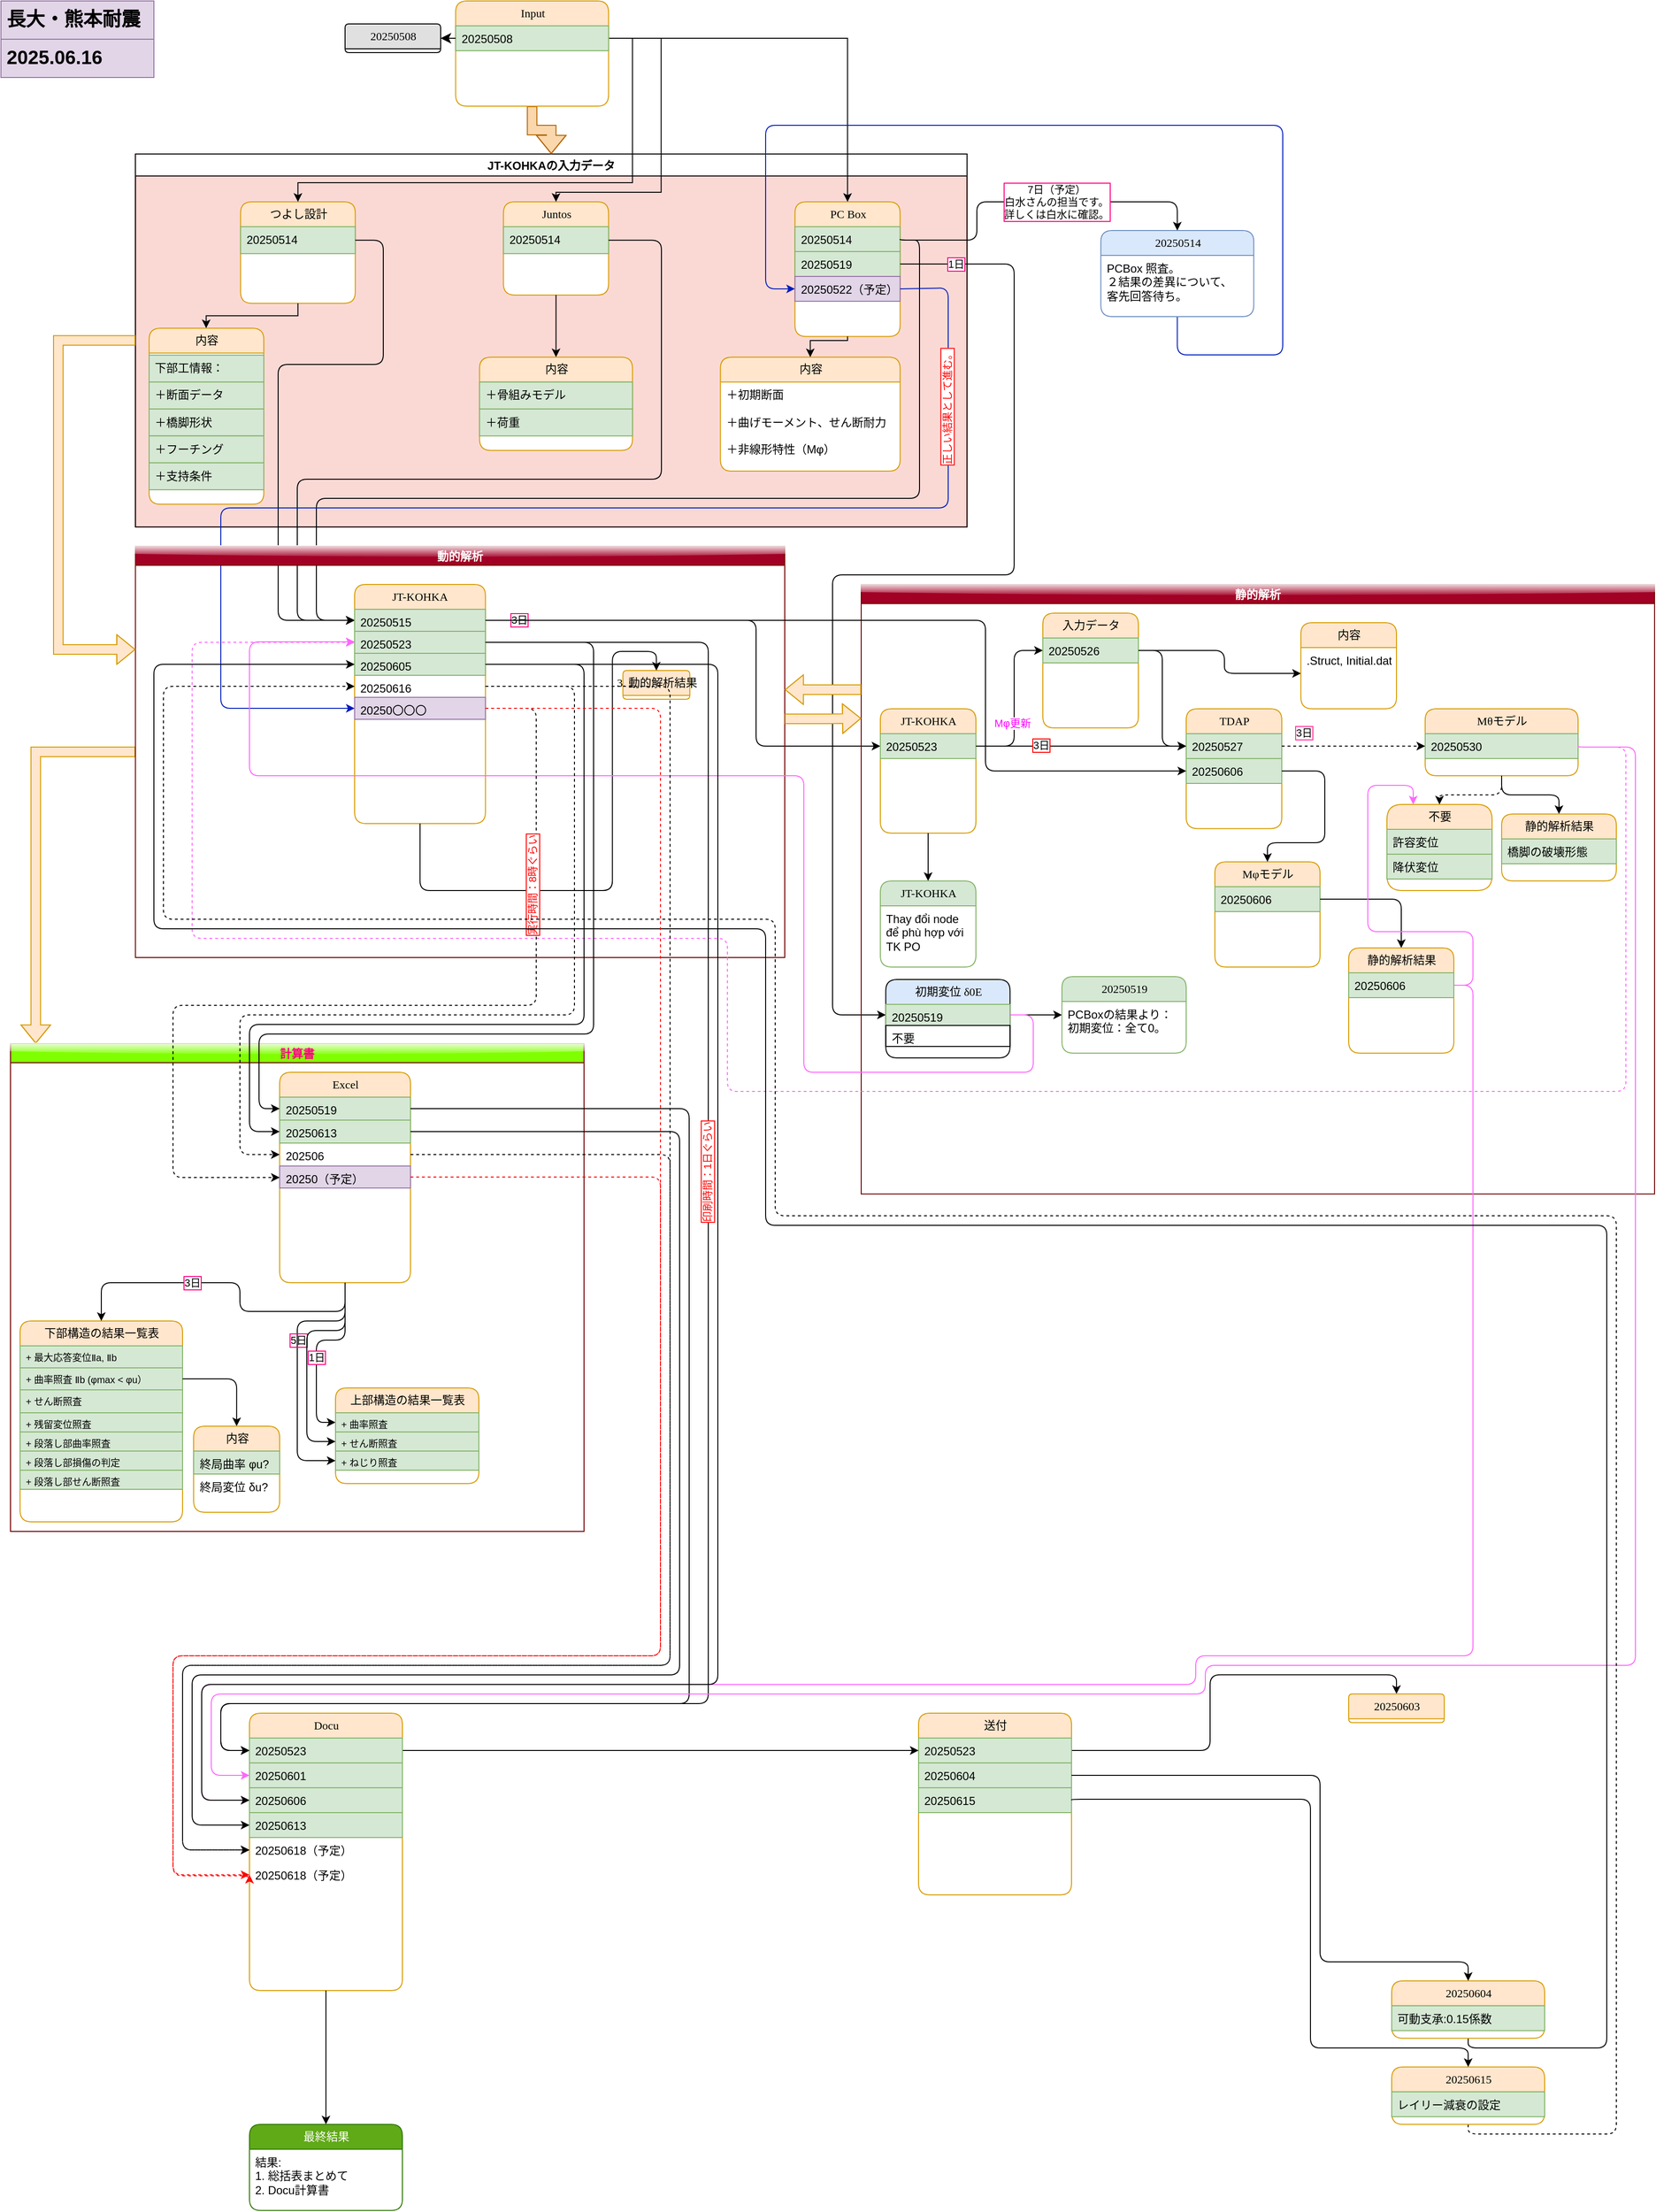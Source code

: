 <mxfile version="27.1.5">
  <diagram name="Page-1" id="8378b5f6-a2b2-b727-a746-972ab9d02e00">
    <mxGraphModel dx="2528" dy="1015" grid="1" gridSize="10" guides="1" tooltips="1" connect="1" arrows="1" fold="1" page="1" pageScale="1.5" pageWidth="1169" pageHeight="827" background="none" math="0" shadow="0">
      <root>
        <mxCell id="0" />
        <mxCell id="1" parent="0" />
        <mxCell id="cV7bJp36mq6Ne4Wg9f6i-73" value="" style="group;movable=1;resizable=1;rotatable=1;deletable=1;editable=1;locked=0;connectable=1;" parent="1" vertex="1" connectable="0">
          <mxGeometry x="150.7" y="170" width="870" height="390" as="geometry" />
        </mxCell>
        <mxCell id="cV7bJp36mq6Ne4Wg9f6i-25" value="" style="group;fillColor=#fad9d5;strokeColor=#ae4132;movable=1;resizable=1;rotatable=1;deletable=1;editable=1;locked=0;connectable=1;container=0;" parent="cV7bJp36mq6Ne4Wg9f6i-73" vertex="1" connectable="0">
          <mxGeometry width="870" height="390" as="geometry" />
        </mxCell>
        <object label="JT-KOHKAの入力データ" id="cV7bJp36mq6Ne4Wg9f6i-16">
          <mxCell style="swimlane;container=0;movable=1;resizable=1;rotatable=1;deletable=1;editable=1;locked=0;connectable=1;" parent="cV7bJp36mq6Ne4Wg9f6i-73" vertex="1">
            <mxGeometry width="870" height="389.82" as="geometry">
              <mxRectangle width="170" height="30" as="alternateBounds" />
            </mxGeometry>
          </mxCell>
        </object>
        <mxCell id="cV7bJp36mq6Ne4Wg9f6i-24" value="" style="group;movable=1;resizable=1;rotatable=1;deletable=1;editable=1;locked=0;connectable=1;" parent="cV7bJp36mq6Ne4Wg9f6i-73" vertex="1" connectable="0">
          <mxGeometry x="14.3" y="169.11" width="120" height="184.08" as="geometry" />
        </mxCell>
        <mxCell id="cV7bJp36mq6Ne4Wg9f6i-120" value="" style="group" parent="cV7bJp36mq6Ne4Wg9f6i-24" vertex="1" connectable="0">
          <mxGeometry y="12.994" width="120" height="184.08" as="geometry" />
        </mxCell>
        <mxCell id="7GXzpe08TrqEnxRHHlQo-19" value="内容" style="swimlane;html=1;fontStyle=0;childLayout=stackLayout;horizontal=1;startSize=26;fillColor=#ffe6cc;horizontalStack=0;resizeParent=1;resizeLast=0;collapsible=1;marginBottom=0;swimlaneFillColor=#ffffff;align=center;rounded=1;shadow=0;comic=0;labelBackgroundColor=none;strokeWidth=1;fontFamily=Verdana;fontSize=12;strokeColor=#d79b00;movable=1;resizable=1;rotatable=1;deletable=1;editable=1;locked=0;connectable=1;container=0;" parent="cV7bJp36mq6Ne4Wg9f6i-120" vertex="1">
          <mxGeometry width="120" height="184.08" as="geometry" />
        </mxCell>
        <mxCell id="7GXzpe08TrqEnxRHHlQo-20" value="下部工情報：" style="text;html=1;strokeColor=#82b366;fillColor=#d5e8d4;spacingLeft=4;spacingRight=4;whiteSpace=wrap;overflow=hidden;rotatable=1;points=[[0,0.5],[1,0.5]];portConstraint=eastwest;movable=1;resizable=1;deletable=1;editable=1;locked=0;connectable=1;" parent="cV7bJp36mq6Ne4Wg9f6i-120" vertex="1">
          <mxGeometry y="28.153" width="120" height="28.153" as="geometry" />
        </mxCell>
        <mxCell id="7GXzpe08TrqEnxRHHlQo-23" value="＋断面データ" style="text;html=1;strokeColor=#82b366;fillColor=#d5e8d4;spacingLeft=4;spacingRight=4;whiteSpace=wrap;overflow=hidden;rotatable=1;points=[[0,0.5],[1,0.5]];portConstraint=eastwest;movable=1;resizable=1;deletable=1;editable=1;locked=0;connectable=1;" parent="cV7bJp36mq6Ne4Wg9f6i-120" vertex="1">
          <mxGeometry y="56.307" width="120" height="28.153" as="geometry" />
        </mxCell>
        <mxCell id="7GXzpe08TrqEnxRHHlQo-24" value="＋橋脚形状" style="text;html=1;strokeColor=#82b366;fillColor=#d5e8d4;spacingLeft=4;spacingRight=4;whiteSpace=wrap;overflow=hidden;rotatable=1;points=[[0,0.5],[1,0.5]];portConstraint=eastwest;movable=1;resizable=1;deletable=1;editable=1;locked=0;connectable=1;" parent="cV7bJp36mq6Ne4Wg9f6i-120" vertex="1">
          <mxGeometry y="84.46" width="120" height="28.153" as="geometry" />
        </mxCell>
        <mxCell id="7GXzpe08TrqEnxRHHlQo-25" value="＋フーチング" style="text;html=1;strokeColor=#82b366;fillColor=#d5e8d4;spacingLeft=4;spacingRight=4;whiteSpace=wrap;overflow=hidden;rotatable=1;points=[[0,0.5],[1,0.5]];portConstraint=eastwest;movable=1;resizable=1;deletable=1;editable=1;locked=0;connectable=1;" parent="cV7bJp36mq6Ne4Wg9f6i-120" vertex="1">
          <mxGeometry y="112.613" width="120" height="28.153" as="geometry" />
        </mxCell>
        <mxCell id="7GXzpe08TrqEnxRHHlQo-21" value="＋&lt;span data-teams=&quot;true&quot;&gt;支持条件&lt;/span&gt;" style="text;html=1;strokeColor=#82b366;fillColor=#d5e8d4;spacingLeft=4;spacingRight=4;whiteSpace=wrap;overflow=hidden;rotatable=1;points=[[0,0.5],[1,0.5]];portConstraint=eastwest;movable=1;resizable=1;deletable=1;editable=1;locked=0;connectable=1;" parent="cV7bJp36mq6Ne4Wg9f6i-120" vertex="1">
          <mxGeometry y="140.767" width="120" height="28.153" as="geometry" />
        </mxCell>
        <mxCell id="7GXzpe08TrqEnxRHHlQo-9" value="Juntos" style="swimlane;html=1;fontStyle=0;childLayout=stackLayout;horizontal=1;startSize=26;fillColor=#ffe6cc;horizontalStack=0;resizeParent=1;resizeLast=0;collapsible=1;marginBottom=0;swimlaneFillColor=#ffffff;align=center;rounded=1;shadow=0;comic=0;labelBackgroundColor=none;strokeWidth=1;fontFamily=Verdana;fontSize=12;strokeColor=#d79b00;movable=1;resizable=1;rotatable=1;deletable=1;editable=1;locked=0;connectable=1;" parent="cV7bJp36mq6Ne4Wg9f6i-73" vertex="1">
          <mxGeometry x="385" y="49.999" width="110" height="97.454" as="geometry" />
        </mxCell>
        <mxCell id="7GXzpe08TrqEnxRHHlQo-12" value="20250514" style="text;html=1;strokeColor=#82b366;fillColor=#d5e8d4;spacingLeft=4;spacingRight=4;whiteSpace=wrap;overflow=hidden;rotatable=1;points=[[0,0.5],[1,0.5]];portConstraint=eastwest;movable=1;resizable=1;deletable=1;editable=1;locked=0;connectable=1;" parent="7GXzpe08TrqEnxRHHlQo-9" vertex="1">
          <mxGeometry y="26" width="110" height="28.153" as="geometry" />
        </mxCell>
        <mxCell id="7GXzpe08TrqEnxRHHlQo-1" value="PC Box" style="swimlane;html=1;fontStyle=0;childLayout=stackLayout;horizontal=1;startSize=26;fillColor=#ffe6cc;horizontalStack=0;resizeParent=1;resizeLast=0;collapsible=1;marginBottom=0;swimlaneFillColor=#ffffff;align=center;rounded=1;shadow=0;comic=0;labelBackgroundColor=none;strokeWidth=1;fontFamily=Verdana;fontSize=12;strokeColor=#d79b00;movable=1;resizable=1;rotatable=1;deletable=1;editable=1;locked=0;connectable=1;" parent="cV7bJp36mq6Ne4Wg9f6i-73" vertex="1">
          <mxGeometry x="690" y="49.999" width="110" height="140.767" as="geometry" />
        </mxCell>
        <mxCell id="7GXzpe08TrqEnxRHHlQo-7" value="20250514" style="text;html=1;strokeColor=#82b366;fillColor=#d5e8d4;spacingLeft=4;spacingRight=4;whiteSpace=wrap;overflow=hidden;rotatable=1;points=[[0,0.5],[1,0.5]];portConstraint=eastwest;movable=1;resizable=1;deletable=1;editable=1;locked=0;connectable=1;" parent="7GXzpe08TrqEnxRHHlQo-1" vertex="1">
          <mxGeometry y="26" width="110" height="25.988" as="geometry" />
        </mxCell>
        <mxCell id="cV7bJp36mq6Ne4Wg9f6i-112" value="20250519" style="text;html=1;strokeColor=#82b366;fillColor=#d5e8d4;spacingLeft=4;spacingRight=4;whiteSpace=wrap;overflow=hidden;rotatable=1;points=[[0,0.5],[1,0.5]];portConstraint=eastwest;movable=1;resizable=1;deletable=1;editable=1;locked=0;connectable=1;" parent="7GXzpe08TrqEnxRHHlQo-1" vertex="1">
          <mxGeometry y="51.988" width="110" height="25.988" as="geometry" />
        </mxCell>
        <mxCell id="cV7bJp36mq6Ne4Wg9f6i-113" value="20250522（予定）" style="text;html=1;strokeColor=#9673a6;fillColor=#e1d5e7;spacingLeft=4;spacingRight=4;whiteSpace=wrap;overflow=hidden;rotatable=1;points=[[0,0.5],[1,0.5]];portConstraint=eastwest;movable=1;resizable=1;deletable=1;editable=1;locked=0;connectable=1;" parent="7GXzpe08TrqEnxRHHlQo-1" vertex="1">
          <mxGeometry y="77.975" width="110" height="25.988" as="geometry" />
        </mxCell>
        <mxCell id="cV7bJp36mq6Ne4Wg9f6i-107" value="内容" style="swimlane;html=1;fontStyle=0;childLayout=stackLayout;horizontal=1;startSize=26;fillColor=#ffe6cc;horizontalStack=0;resizeParent=1;resizeLast=0;collapsible=1;marginBottom=0;swimlaneFillColor=#ffffff;align=center;rounded=1;shadow=0;comic=0;labelBackgroundColor=none;strokeWidth=1;fontFamily=Verdana;fontSize=12;strokeColor=#d79b00;movable=1;resizable=1;rotatable=1;deletable=1;editable=1;locked=0;connectable=1;" parent="cV7bJp36mq6Ne4Wg9f6i-73" vertex="1">
          <mxGeometry x="612" y="212.419" width="188" height="119.11" as="geometry" />
        </mxCell>
        <mxCell id="cV7bJp36mq6Ne4Wg9f6i-108" value="＋初期断面" style="text;html=1;strokeColor=none;fillColor=none;spacingLeft=4;spacingRight=4;whiteSpace=wrap;overflow=hidden;rotatable=1;points=[[0,0.5],[1,0.5]];portConstraint=eastwest;movable=1;resizable=1;deletable=1;editable=1;locked=0;connectable=1;" parent="cV7bJp36mq6Ne4Wg9f6i-107" vertex="1">
          <mxGeometry y="26" width="188" height="28.153" as="geometry" />
        </mxCell>
        <mxCell id="cV7bJp36mq6Ne4Wg9f6i-109" value="＋曲げモーメント、せん断耐力" style="text;html=1;strokeColor=none;fillColor=none;spacingLeft=4;spacingRight=4;whiteSpace=wrap;overflow=hidden;rotatable=1;points=[[0,0.5],[1,0.5]];portConstraint=eastwest;movable=1;resizable=1;deletable=1;editable=1;locked=0;connectable=1;" parent="cV7bJp36mq6Ne4Wg9f6i-107" vertex="1">
          <mxGeometry y="54.153" width="188" height="28.153" as="geometry" />
        </mxCell>
        <mxCell id="cV7bJp36mq6Ne4Wg9f6i-110" value="＋非線形特性（Mφ）" style="text;html=1;strokeColor=none;fillColor=none;spacingLeft=4;spacingRight=4;whiteSpace=wrap;overflow=hidden;rotatable=1;points=[[0,0.5],[1,0.5]];portConstraint=eastwest;movable=1;resizable=1;deletable=1;editable=1;locked=0;connectable=1;" parent="cV7bJp36mq6Ne4Wg9f6i-107" vertex="1">
          <mxGeometry y="82.307" width="188" height="28.153" as="geometry" />
        </mxCell>
        <mxCell id="cV7bJp36mq6Ne4Wg9f6i-111" value="" style="edgeStyle=orthogonalEdgeStyle;rounded=0;orthogonalLoop=1;jettySize=auto;html=1;exitX=0.5;exitY=1;exitDx=0;exitDy=0;entryX=0.5;entryY=0;entryDx=0;entryDy=0;" parent="cV7bJp36mq6Ne4Wg9f6i-73" source="7GXzpe08TrqEnxRHHlQo-1" target="cV7bJp36mq6Ne4Wg9f6i-107" edge="1">
          <mxGeometry relative="1" as="geometry">
            <Array as="points">
              <mxPoint x="745" y="195.03" />
              <mxPoint x="706" y="195.03" />
            </Array>
          </mxGeometry>
        </mxCell>
        <mxCell id="cV7bJp36mq6Ne4Wg9f6i-114" value="内容" style="swimlane;html=1;fontStyle=0;childLayout=stackLayout;horizontal=1;startSize=26;fillColor=#ffe6cc;horizontalStack=0;resizeParent=1;resizeLast=0;collapsible=1;marginBottom=0;swimlaneFillColor=#ffffff;align=center;rounded=1;shadow=0;comic=0;labelBackgroundColor=none;strokeWidth=1;fontFamily=Verdana;fontSize=12;strokeColor=#d79b00;movable=1;resizable=1;rotatable=1;deletable=1;editable=1;locked=0;connectable=1;" parent="cV7bJp36mq6Ne4Wg9f6i-73" vertex="1">
          <mxGeometry x="360" y="212.423" width="160" height="97.454" as="geometry" />
        </mxCell>
        <mxCell id="cV7bJp36mq6Ne4Wg9f6i-115" value="＋骨組みモデル" style="text;html=1;strokeColor=#82b366;fillColor=#d5e8d4;spacingLeft=4;spacingRight=4;whiteSpace=wrap;overflow=hidden;rotatable=1;points=[[0,0.5],[1,0.5]];portConstraint=eastwest;movable=1;resizable=1;deletable=1;editable=1;locked=0;connectable=1;" parent="cV7bJp36mq6Ne4Wg9f6i-114" vertex="1">
          <mxGeometry y="26" width="160" height="28.153" as="geometry" />
        </mxCell>
        <mxCell id="cV7bJp36mq6Ne4Wg9f6i-116" value="＋荷重" style="text;html=1;strokeColor=#82b366;fillColor=#d5e8d4;spacingLeft=4;spacingRight=4;whiteSpace=wrap;overflow=hidden;rotatable=1;points=[[0,0.5],[1,0.5]];portConstraint=eastwest;movable=1;resizable=1;deletable=1;editable=1;locked=0;connectable=1;" parent="cV7bJp36mq6Ne4Wg9f6i-114" vertex="1">
          <mxGeometry y="54.153" width="160" height="28.153" as="geometry" />
        </mxCell>
        <mxCell id="cV7bJp36mq6Ne4Wg9f6i-117" value="" style="edgeStyle=orthogonalEdgeStyle;rounded=0;orthogonalLoop=1;jettySize=auto;html=1;entryX=0.5;entryY=0;entryDx=0;entryDy=0;" parent="cV7bJp36mq6Ne4Wg9f6i-73" target="cV7bJp36mq6Ne4Wg9f6i-114" edge="1">
          <mxGeometry relative="1" as="geometry">
            <mxPoint x="440" y="147.453" as="sourcePoint" />
            <mxPoint x="440" y="190.766" as="targetPoint" />
            <Array as="points">
              <mxPoint x="440" y="169.11" />
              <mxPoint x="440" y="169.11" />
            </Array>
          </mxGeometry>
        </mxCell>
        <mxCell id="cV7bJp36mq6Ne4Wg9f6i-124" value="つよし設計" style="swimlane;html=1;fontStyle=0;childLayout=stackLayout;horizontal=1;startSize=26;fillColor=#ffe6cc;horizontalStack=0;resizeParent=1;resizeLast=0;collapsible=1;marginBottom=0;swimlaneFillColor=#ffffff;align=center;rounded=1;shadow=0;comic=0;labelBackgroundColor=none;strokeWidth=1;fontFamily=Verdana;fontSize=12;strokeColor=#d79b00;movable=1;resizable=1;rotatable=1;deletable=1;editable=1;locked=0;connectable=1;container=0;" parent="cV7bJp36mq6Ne4Wg9f6i-73" vertex="1">
          <mxGeometry x="110" y="49.999" width="120" height="106.117" as="geometry" />
        </mxCell>
        <mxCell id="cV7bJp36mq6Ne4Wg9f6i-126" value="20250514" style="text;html=1;strokeColor=#82b366;fillColor=#d5e8d4;spacingLeft=4;spacingRight=4;whiteSpace=wrap;overflow=hidden;rotatable=1;points=[[0,0.5],[1,0.5]];portConstraint=eastwest;movable=1;resizable=1;deletable=1;editable=1;locked=0;connectable=1;" parent="cV7bJp36mq6Ne4Wg9f6i-124" vertex="1">
          <mxGeometry y="26" width="120" height="28.153" as="geometry" />
        </mxCell>
        <mxCell id="cV7bJp36mq6Ne4Wg9f6i-134" value="" style="edgeStyle=orthogonalEdgeStyle;rounded=0;orthogonalLoop=1;jettySize=auto;html=1;exitX=0.5;exitY=1;exitDx=0;exitDy=0;entryX=0.5;entryY=0;entryDx=0;entryDy=0;" parent="cV7bJp36mq6Ne4Wg9f6i-73" source="cV7bJp36mq6Ne4Wg9f6i-124" target="7GXzpe08TrqEnxRHHlQo-19" edge="1">
          <mxGeometry relative="1" as="geometry">
            <mxPoint x="70" y="169.11" as="targetPoint" />
            <Array as="points">
              <mxPoint x="170" y="169.11" />
              <mxPoint x="74" y="169.11" />
              <mxPoint x="74" y="182.104" />
            </Array>
          </mxGeometry>
        </mxCell>
        <mxCell id="7GXzpe08TrqEnxRHHlQo-11" value="" style="edgeStyle=orthogonalEdgeStyle;rounded=0;orthogonalLoop=1;jettySize=auto;html=1;exitX=1;exitY=0.5;exitDx=0;exitDy=0;entryX=0.5;entryY=0;entryDx=0;entryDy=0;" parent="1" source="PKwba_ZCbJq4WHA7hHal-280" target="7GXzpe08TrqEnxRHHlQo-9" edge="1">
          <mxGeometry relative="1" as="geometry">
            <Array as="points">
              <mxPoint x="700.7" y="49" />
              <mxPoint x="700.7" y="210" />
              <mxPoint x="590.7" y="210" />
            </Array>
          </mxGeometry>
        </mxCell>
        <mxCell id="cV7bJp36mq6Ne4Wg9f6i-26" value="" style="edgeStyle=orthogonalEdgeStyle;rounded=0;orthogonalLoop=1;jettySize=auto;html=1;shape=flexArrow;fillColor=#fad7ac;strokeColor=#b46504;entryX=0.5;entryY=0;entryDx=0;entryDy=0;" parent="1" source="PKwba_ZCbJq4WHA7hHal-279" target="cV7bJp36mq6Ne4Wg9f6i-16" edge="1">
          <mxGeometry relative="1" as="geometry">
            <mxPoint x="650.7" y="260" as="targetPoint" />
          </mxGeometry>
        </mxCell>
        <mxCell id="cV7bJp36mq6Ne4Wg9f6i-30" value="" style="edgeStyle=orthogonalEdgeStyle;rounded=0;orthogonalLoop=1;jettySize=auto;html=1;entryX=0.5;entryY=0;entryDx=0;entryDy=0;exitX=1;exitY=0.5;exitDx=0;exitDy=0;" parent="1" source="PKwba_ZCbJq4WHA7hHal-280" target="7GXzpe08TrqEnxRHHlQo-1" edge="1">
          <mxGeometry relative="1" as="geometry">
            <mxPoint x="725.7" y="65" as="targetPoint" />
          </mxGeometry>
        </mxCell>
        <mxCell id="cV7bJp36mq6Ne4Wg9f6i-130" value="" style="edgeStyle=orthogonalEdgeStyle;rounded=0;orthogonalLoop=1;jettySize=auto;html=1;exitX=1;exitY=0.5;exitDx=0;exitDy=0;entryX=0.5;entryY=0;entryDx=0;entryDy=0;" parent="1" source="PKwba_ZCbJq4WHA7hHal-280" target="cV7bJp36mq6Ne4Wg9f6i-124" edge="1">
          <mxGeometry relative="1" as="geometry">
            <mxPoint x="650.7" y="50" as="sourcePoint" />
            <mxPoint x="725.7" y="65" as="targetPoint" />
            <Array as="points">
              <mxPoint x="670.7" y="49" />
              <mxPoint x="670.7" y="200" />
              <mxPoint x="320.7" y="200" />
            </Array>
          </mxGeometry>
        </mxCell>
        <mxCell id="PKwba_ZCbJq4WHA7hHal-279" value="Input" style="swimlane;html=1;fontStyle=0;childLayout=stackLayout;horizontal=1;startSize=26;fillColor=#ffe6cc;horizontalStack=0;resizeParent=1;resizeLast=0;collapsible=1;marginBottom=0;swimlaneFillColor=#ffffff;align=center;rounded=1;shadow=0;comic=0;labelBackgroundColor=none;strokeWidth=1;fontFamily=Verdana;fontSize=12;strokeColor=#d79b00;movable=1;resizable=1;rotatable=1;deletable=1;editable=1;locked=0;connectable=1;" parent="1" vertex="1">
          <mxGeometry x="485.7" y="10.0" width="160" height="110" as="geometry" />
        </mxCell>
        <mxCell id="PKwba_ZCbJq4WHA7hHal-280" value="20250508" style="text;html=1;spacingLeft=4;spacingRight=4;whiteSpace=wrap;overflow=hidden;rotatable=1;points=[[0,0.5],[1,0.5]];portConstraint=eastwest;strokeColor=#82b366;fillColor=#d5e8d4;movable=1;resizable=1;deletable=1;editable=1;locked=0;connectable=1;" parent="PKwba_ZCbJq4WHA7hHal-279" vertex="1">
          <mxGeometry y="26" width="160" height="26" as="geometry" />
        </mxCell>
        <mxCell id="PKwba_ZCbJq4WHA7hHal-288" value="20250508" style="swimlane;html=1;fontStyle=0;childLayout=stackLayout;horizontal=1;startSize=26;fillColor=#e0e0e0;horizontalStack=0;resizeParent=1;resizeLast=0;collapsible=1;marginBottom=0;swimlaneFillColor=#ffffff;align=center;rounded=1;shadow=0;comic=0;labelBackgroundColor=none;strokeWidth=1;fontFamily=Verdana;fontSize=12;movable=0;resizable=0;rotatable=0;deletable=0;editable=0;locked=1;connectable=0;" parent="1" vertex="1" collapsed="1">
          <mxGeometry x="370" y="34.0" width="100" height="30" as="geometry">
            <mxRectangle x="10" y="212" width="160" height="164" as="alternateBounds" />
          </mxGeometry>
        </mxCell>
        <mxCell id="PKwba_ZCbJq4WHA7hHal-289" value="既設橋耐震性能の照査" style="text;html=1;spacingLeft=4;spacingRight=4;whiteSpace=wrap;overflow=hidden;rotatable=0;points=[[0,0.5],[1,0.5]];portConstraint=eastwest;fillColor=default;strokeColor=default;" parent="PKwba_ZCbJq4WHA7hHal-288" vertex="1">
          <mxGeometry y="26" width="160" height="74" as="geometry" />
        </mxCell>
        <mxCell id="PKwba_ZCbJq4WHA7hHal-328" value="Thông số:&lt;div&gt;+ Mặt cắt ngang&lt;/div&gt;&lt;div&gt;+ Cáp DUL dọc và ngang&lt;/div&gt;" style="text;html=1;strokeColor=none;fillColor=none;spacingLeft=4;spacingRight=4;whiteSpace=wrap;overflow=hidden;rotatable=0;points=[[0,0.5],[1,0.5]];portConstraint=eastwest;" parent="PKwba_ZCbJq4WHA7hHal-288" vertex="1">
          <mxGeometry y="100" width="160" height="64" as="geometry" />
        </mxCell>
        <mxCell id="PKwba_ZCbJq4WHA7hHal-310" style="edgeStyle=orthogonalEdgeStyle;html=1;labelBackgroundColor=none;startFill=0;startSize=8;endFill=1;endSize=8;fontFamily=Verdana;fontSize=12;rounded=0;exitX=0;exitY=0.5;exitDx=0;exitDy=0;movable=0;resizable=0;rotatable=0;deletable=0;editable=0;locked=1;connectable=0;" parent="1" source="PKwba_ZCbJq4WHA7hHal-280" target="PKwba_ZCbJq4WHA7hHal-288" edge="1">
          <mxGeometry relative="1" as="geometry" />
        </mxCell>
        <mxCell id="PKwba_ZCbJq4WHA7hHal-312" style="edgeStyle=orthogonalEdgeStyle;html=1;labelBackgroundColor=none;startFill=0;endFill=1;fontFamily=Verdana;fontSize=12;rounded=0;shape=flexArrow;fillColor=#ffe6cc;strokeColor=#d79b00;entryX=0.044;entryY=0;entryDx=0;entryDy=0;exitX=0;exitY=0.5;exitDx=0;exitDy=0;entryPerimeter=0;" parent="1" source="cV7bJp36mq6Ne4Wg9f6i-76" target="4Ig3xdPQbXvtL4GHRRDK-1" edge="1">
          <mxGeometry relative="1" as="geometry">
            <Array as="points">
              <mxPoint x="46" y="795" />
            </Array>
            <mxPoint x="10.0" y="907.12" as="targetPoint" />
            <mxPoint x="1510.7" y="1524.58" as="sourcePoint" />
          </mxGeometry>
        </mxCell>
        <mxCell id="7GXzpe08TrqEnxRHHlQo-32" value="" style="edgeStyle=orthogonalEdgeStyle;rounded=1;orthogonalLoop=1;jettySize=auto;html=1;exitX=1;exitY=0.5;exitDx=0;exitDy=0;curved=0;entryX=0;entryY=0.5;entryDx=0;entryDy=0;" parent="1" source="cV7bJp36mq6Ne4Wg9f6i-112" target="7GXzpe08TrqEnxRHHlQo-29" edge="1">
          <mxGeometry relative="1" as="geometry">
            <mxPoint x="920" y="315" as="sourcePoint" />
            <Array as="points">
              <mxPoint x="1070" y="285" />
              <mxPoint x="1070" y="610" />
              <mxPoint x="880" y="610" />
              <mxPoint x="880" y="1070" />
            </Array>
          </mxGeometry>
        </mxCell>
        <mxCell id="cV7bJp36mq6Ne4Wg9f6i-144" value="1日" style="edgeLabel;html=1;align=center;verticalAlign=middle;resizable=0;points=[];labelBorderColor=#FF0080;" parent="7GXzpe08TrqEnxRHHlQo-32" vertex="1" connectable="0">
          <mxGeometry x="-0.861" y="-3" relative="1" as="geometry">
            <mxPoint x="-22" y="-3" as="offset" />
          </mxGeometry>
        </mxCell>
        <mxCell id="7GXzpe08TrqEnxRHHlQo-44" value="長大・熊本耐震" style="text;html=1;strokeColor=#9673a6;fillColor=#e1d5e7;spacingLeft=4;spacingRight=4;whiteSpace=wrap;overflow=hidden;rotatable=0;points=[[0,0.5],[1,0.5]];portConstraint=eastwest;labelBorderColor=none;textShadow=0;labelBackgroundColor=none;fontStyle=1;fontSize=20;movable=0;resizable=0;deletable=0;editable=0;locked=1;connectable=0;" parent="1" vertex="1">
          <mxGeometry x="10" y="10" width="160" height="40" as="geometry" />
        </mxCell>
        <mxCell id="cV7bJp36mq6Ne4Wg9f6i-66" value="" style="edgeStyle=orthogonalEdgeStyle;rounded=1;orthogonalLoop=1;jettySize=auto;html=1;entryX=0;entryY=0.5;entryDx=0;entryDy=0;exitX=1;exitY=0.5;exitDx=0;exitDy=0;curved=0;" parent="1" source="7GXzpe08TrqEnxRHHlQo-12" target="cV7bJp36mq6Ne4Wg9f6i-90" edge="1">
          <mxGeometry relative="1" as="geometry">
            <mxPoint x="485.7" y="699.25" as="targetPoint" />
            <Array as="points">
              <mxPoint x="701" y="260" />
              <mxPoint x="701" y="510" />
              <mxPoint x="320" y="510" />
              <mxPoint x="320" y="658" />
            </Array>
          </mxGeometry>
        </mxCell>
        <mxCell id="cV7bJp36mq6Ne4Wg9f6i-71" value="" style="edgeStyle=orthogonalEdgeStyle;rounded=1;orthogonalLoop=1;jettySize=auto;html=1;entryX=0;entryY=0.5;entryDx=0;entryDy=0;exitX=1;exitY=0.5;exitDx=0;exitDy=0;curved=0;" parent="1" source="7GXzpe08TrqEnxRHHlQo-7" target="cV7bJp36mq6Ne4Wg9f6i-90" edge="1">
          <mxGeometry relative="1" as="geometry">
            <mxPoint x="485.7" y="699.25" as="targetPoint" />
            <Array as="points">
              <mxPoint x="971" y="260" />
              <mxPoint x="971" y="530" />
              <mxPoint x="340" y="530" />
              <mxPoint x="340" y="658" />
            </Array>
          </mxGeometry>
        </mxCell>
        <mxCell id="cV7bJp36mq6Ne4Wg9f6i-80" value="" style="edgeStyle=orthogonalEdgeStyle;rounded=1;orthogonalLoop=1;jettySize=auto;html=1;exitX=1;exitY=0.5;exitDx=0;exitDy=0;curved=0;entryX=0;entryY=0.5;entryDx=0;entryDy=0;" parent="1" source="cV7bJp36mq6Ne4Wg9f6i-90" target="iZacQ5DJmbFpzzenpzx3-12" edge="1">
          <mxGeometry relative="1" as="geometry">
            <mxPoint x="970" y="660" as="targetPoint" />
            <Array as="points">
              <mxPoint x="800" y="658" />
              <mxPoint x="800" y="789" />
            </Array>
            <mxPoint x="645.7" y="725.25" as="sourcePoint" />
          </mxGeometry>
        </mxCell>
        <mxCell id="cV7bJp36mq6Ne4Wg9f6i-81" value="3日" style="edgeLabel;html=1;align=center;verticalAlign=middle;resizable=0;points=[];labelBorderColor=#FF0080;" parent="cV7bJp36mq6Ne4Wg9f6i-80" vertex="1" connectable="0">
          <mxGeometry x="-0.872" y="2" relative="1" as="geometry">
            <mxPoint y="1" as="offset" />
          </mxGeometry>
        </mxCell>
        <mxCell id="cV7bJp36mq6Ne4Wg9f6i-98" value="静的解析" style="swimlane;startSize=20;horizontal=1;containerType=tree;textShadow=0;labelBorderColor=none;labelBackgroundColor=none;fillColor=#a20025;strokeColor=#6F0000;glass=1;fontColor=#ffffff;" parent="1" vertex="1">
          <mxGeometry x="910" y="620" width="830" height="637.26" as="geometry">
            <mxRectangle x="1120" y="580" width="90" height="30" as="alternateBounds" />
          </mxGeometry>
        </mxCell>
        <mxCell id="PKwba_ZCbJq4WHA7hHal-390" value="TDAP" style="swimlane;html=1;fontStyle=0;childLayout=stackLayout;horizontal=1;startSize=26;fillColor=#ffe6cc;horizontalStack=0;resizeParent=1;resizeLast=0;collapsible=1;marginBottom=0;swimlaneFillColor=#ffffff;align=center;rounded=1;shadow=0;comic=0;labelBackgroundColor=none;strokeWidth=1;fontFamily=Verdana;fontSize=12;strokeColor=#d79b00;" parent="cV7bJp36mq6Ne4Wg9f6i-98" vertex="1">
          <mxGeometry x="340" y="130" width="100" height="125.26" as="geometry">
            <mxRectangle x="155" y="60" width="70" height="30" as="alternateBounds" />
          </mxGeometry>
        </mxCell>
        <mxCell id="PKwba_ZCbJq4WHA7hHal-391" value="20250527" style="text;html=1;strokeColor=#82b366;fillColor=#d5e8d4;spacingLeft=4;spacingRight=4;whiteSpace=wrap;overflow=hidden;rotatable=0;points=[[0,0.5],[1,0.5]];portConstraint=eastwest;" parent="PKwba_ZCbJq4WHA7hHal-390" vertex="1">
          <mxGeometry y="26" width="100" height="26" as="geometry" />
        </mxCell>
        <mxCell id="jN3RXTut0gb8h6h8-dqD-6" value="20250606" style="text;html=1;strokeColor=#82b366;fillColor=#d5e8d4;spacingLeft=4;spacingRight=4;whiteSpace=wrap;overflow=hidden;rotatable=0;points=[[0,0.5],[1,0.5]];portConstraint=eastwest;" parent="PKwba_ZCbJq4WHA7hHal-390" vertex="1">
          <mxGeometry y="52" width="100" height="26" as="geometry" />
        </mxCell>
        <mxCell id="NJcOnecQ_KUzRi99oX8J-2" value="Mθモデル" style="swimlane;html=1;fontStyle=0;childLayout=stackLayout;horizontal=1;startSize=26;fillColor=#ffe6cc;horizontalStack=0;resizeParent=1;resizeLast=0;collapsible=1;marginBottom=0;swimlaneFillColor=#ffffff;align=center;rounded=1;shadow=0;comic=0;labelBackgroundColor=none;strokeWidth=1;fontFamily=Verdana;fontSize=12;strokeColor=#d79b00;" parent="cV7bJp36mq6Ne4Wg9f6i-98" vertex="1">
          <mxGeometry x="590" y="130" width="160" height="70" as="geometry">
            <mxRectangle x="1070" y="260" width="70" height="30" as="alternateBounds" />
          </mxGeometry>
        </mxCell>
        <mxCell id="NJcOnecQ_KUzRi99oX8J-4" value="20250530" style="text;html=1;strokeColor=#82b366;fillColor=#d5e8d4;spacingLeft=4;spacingRight=4;whiteSpace=wrap;overflow=hidden;rotatable=0;points=[[0,0.5],[1,0.5]];portConstraint=eastwest;" parent="NJcOnecQ_KUzRi99oX8J-2" vertex="1">
          <mxGeometry y="26" width="160" height="26" as="geometry" />
        </mxCell>
        <mxCell id="NJcOnecQ_KUzRi99oX8J-6" value="" style="edgeStyle=orthogonalEdgeStyle;rounded=1;orthogonalLoop=1;jettySize=auto;html=1;dashed=1;flowAnimation=0;exitX=1;exitY=0.5;exitDx=0;exitDy=0;curved=0;entryX=0;entryY=0.5;entryDx=0;entryDy=0;" parent="cV7bJp36mq6Ne4Wg9f6i-98" source="PKwba_ZCbJq4WHA7hHal-391" target="NJcOnecQ_KUzRi99oX8J-4" edge="1">
          <mxGeometry relative="1" as="geometry">
            <mxPoint x="440" y="169" as="sourcePoint" />
            <Array as="points">
              <mxPoint x="540" y="169" />
              <mxPoint x="540" y="169" />
            </Array>
            <mxPoint x="590" y="170" as="targetPoint" />
          </mxGeometry>
        </mxCell>
        <mxCell id="cV7bJp36mq6Ne4Wg9f6i-147" value="3日" style="edgeLabel;html=1;align=center;verticalAlign=middle;resizable=0;points=[];labelBorderColor=#FF3399;" parent="NJcOnecQ_KUzRi99oX8J-6" vertex="1" connectable="0">
          <mxGeometry x="-0.316" y="-1" relative="1" as="geometry">
            <mxPoint x="-29" y="-15" as="offset" />
          </mxGeometry>
        </mxCell>
        <mxCell id="7GXzpe08TrqEnxRHHlQo-28" value="初期変位 δ0E" style="swimlane;html=1;fontStyle=0;childLayout=stackLayout;horizontal=1;startSize=26;fillColor=#dae8fc;horizontalStack=0;resizeParent=1;resizeLast=0;collapsible=1;marginBottom=0;swimlaneFillColor=#ffffff;align=center;rounded=1;shadow=0;comic=0;labelBackgroundColor=none;strokeWidth=1;fontFamily=Verdana;fontSize=12;strokeColor=default;" parent="cV7bJp36mq6Ne4Wg9f6i-98" vertex="1">
          <mxGeometry x="25.7" y="413" width="130" height="82" as="geometry" />
        </mxCell>
        <mxCell id="7GXzpe08TrqEnxRHHlQo-29" value="20250519" style="text;html=1;strokeColor=#82b366;fillColor=#d5e8d4;spacingLeft=4;spacingRight=4;whiteSpace=wrap;overflow=hidden;rotatable=0;points=[[0,0.5],[1,0.5]];portConstraint=eastwest;" parent="7GXzpe08TrqEnxRHHlQo-28" vertex="1">
          <mxGeometry y="26" width="130" height="22" as="geometry" />
        </mxCell>
        <mxCell id="cV7bJp36mq6Ne4Wg9f6i-143" value="不要" style="text;html=1;strokeColor=default;fillColor=none;spacingLeft=4;spacingRight=4;whiteSpace=wrap;overflow=hidden;rotatable=0;points=[[0,0.5],[1,0.5]];portConstraint=eastwest;" parent="7GXzpe08TrqEnxRHHlQo-28" vertex="1">
          <mxGeometry y="48" width="130" height="22" as="geometry" />
        </mxCell>
        <mxCell id="NJcOnecQ_KUzRi99oX8J-23" value="不要" style="swimlane;html=1;fontStyle=0;childLayout=stackLayout;horizontal=1;startSize=26;fillColor=#ffe6cc;horizontalStack=0;resizeParent=1;resizeLast=0;collapsible=1;marginBottom=0;swimlaneFillColor=#ffffff;align=center;rounded=1;shadow=0;comic=0;labelBackgroundColor=none;strokeWidth=1;fontFamily=Verdana;fontSize=12;strokeColor=#d79b00;arcSize=20;" parent="cV7bJp36mq6Ne4Wg9f6i-98" vertex="1">
          <mxGeometry x="550" y="230" width="110" height="90" as="geometry">
            <mxRectangle x="420" y="20" width="70" height="30" as="alternateBounds" />
          </mxGeometry>
        </mxCell>
        <mxCell id="NJcOnecQ_KUzRi99oX8J-24" value="許容変位" style="text;html=1;strokeColor=#82b366;fillColor=#d5e8d4;spacingLeft=4;spacingRight=4;whiteSpace=wrap;overflow=hidden;rotatable=0;points=[[0,0.5],[1,0.5]];portConstraint=eastwest;" parent="NJcOnecQ_KUzRi99oX8J-23" vertex="1">
          <mxGeometry y="26" width="110" height="26" as="geometry" />
        </mxCell>
        <mxCell id="NJcOnecQ_KUzRi99oX8J-25" value="降伏変位" style="text;html=1;strokeColor=#82b366;fillColor=#d5e8d4;spacingLeft=4;spacingRight=4;whiteSpace=wrap;overflow=hidden;rotatable=0;points=[[0,0.5],[1,0.5]];portConstraint=eastwest;" parent="NJcOnecQ_KUzRi99oX8J-23" vertex="1">
          <mxGeometry y="52" width="110" height="26" as="geometry" />
        </mxCell>
        <mxCell id="NJcOnecQ_KUzRi99oX8J-27" value="" style="edgeStyle=orthogonalEdgeStyle;rounded=1;orthogonalLoop=1;jettySize=auto;html=1;dashed=1;exitX=0.5;exitY=1;exitDx=0;exitDy=0;curved=0;entryX=0.5;entryY=0;entryDx=0;entryDy=0;" parent="cV7bJp36mq6Ne4Wg9f6i-98" source="NJcOnecQ_KUzRi99oX8J-2" target="NJcOnecQ_KUzRi99oX8J-23" edge="1">
          <mxGeometry relative="1" as="geometry">
            <Array as="points">
              <mxPoint x="670" y="220" />
              <mxPoint x="605" y="220" />
            </Array>
            <mxPoint x="515.05" y="329.26" as="targetPoint" />
          </mxGeometry>
        </mxCell>
        <mxCell id="9LXTsyw0GyaxoHStZJP2-2" value="" style="edgeStyle=orthogonalEdgeStyle;rounded=0;orthogonalLoop=1;jettySize=auto;html=1;exitX=1;exitY=0.5;exitDx=0;exitDy=0;" parent="cV7bJp36mq6Ne4Wg9f6i-98" source="7GXzpe08TrqEnxRHHlQo-29" target="9LXTsyw0GyaxoHStZJP2-3" edge="1">
          <mxGeometry relative="1" as="geometry">
            <mxPoint x="160" y="453" as="sourcePoint" />
          </mxGeometry>
        </mxCell>
        <mxCell id="9LXTsyw0GyaxoHStZJP2-3" value="20250519" style="swimlane;html=1;fontStyle=0;childLayout=stackLayout;horizontal=1;startSize=26;fillColor=#d5e8d4;horizontalStack=0;resizeParent=1;resizeLast=0;collapsible=1;marginBottom=0;swimlaneFillColor=#ffffff;align=center;rounded=1;shadow=0;comic=0;labelBackgroundColor=none;strokeWidth=1;fontFamily=Verdana;fontSize=12;strokeColor=#82b366;" parent="cV7bJp36mq6Ne4Wg9f6i-98" vertex="1">
          <mxGeometry x="210" y="410" width="130" height="80" as="geometry" />
        </mxCell>
        <mxCell id="9LXTsyw0GyaxoHStZJP2-4" value="PCBoxの結果より：&lt;div&gt;初期変位：全て0。&lt;/div&gt;" style="text;html=1;strokeColor=none;fillColor=none;spacingLeft=4;spacingRight=4;whiteSpace=wrap;overflow=hidden;rotatable=0;points=[[0,0.5],[1,0.5]];portConstraint=eastwest;" parent="9LXTsyw0GyaxoHStZJP2-3" vertex="1">
          <mxGeometry y="26" width="130" height="44" as="geometry" />
        </mxCell>
        <mxCell id="iZacQ5DJmbFpzzenpzx3-2" value="" style="edgeStyle=orthogonalEdgeStyle;rounded=1;orthogonalLoop=1;jettySize=auto;html=1;curved=0;" parent="cV7bJp36mq6Ne4Wg9f6i-98" source="NJcOnecQ_KUzRi99oX8J-2" target="iZacQ5DJmbFpzzenpzx3-3" edge="1">
          <mxGeometry relative="1" as="geometry">
            <Array as="points">
              <mxPoint x="670" y="220" />
              <mxPoint x="730" y="220" />
            </Array>
          </mxGeometry>
        </mxCell>
        <mxCell id="iZacQ5DJmbFpzzenpzx3-3" value="静的解析結果" style="swimlane;html=1;fontStyle=0;childLayout=stackLayout;horizontal=1;startSize=26;fillColor=#ffe6cc;horizontalStack=0;resizeParent=1;resizeLast=0;collapsible=1;marginBottom=0;swimlaneFillColor=#ffffff;align=center;rounded=1;shadow=0;comic=0;labelBackgroundColor=none;strokeWidth=1;fontFamily=Verdana;fontSize=12;strokeColor=#d79b00;" parent="cV7bJp36mq6Ne4Wg9f6i-98" vertex="1">
          <mxGeometry x="670" y="240" width="120" height="70" as="geometry">
            <mxRectangle x="1070" y="260" width="70" height="30" as="alternateBounds" />
          </mxGeometry>
        </mxCell>
        <mxCell id="iZacQ5DJmbFpzzenpzx3-4" value="橋脚の破壊形態" style="text;html=1;strokeColor=#82b366;fillColor=#d5e8d4;spacingLeft=4;spacingRight=4;whiteSpace=wrap;overflow=hidden;rotatable=0;points=[[0,0.5],[1,0.5]];portConstraint=eastwest;" parent="iZacQ5DJmbFpzzenpzx3-3" vertex="1">
          <mxGeometry y="26" width="120" height="26" as="geometry" />
        </mxCell>
        <mxCell id="iZacQ5DJmbFpzzenpzx3-11" value="JT-KOHKA" style="swimlane;html=1;fontStyle=0;childLayout=stackLayout;horizontal=1;startSize=26;fillColor=#ffe6cc;horizontalStack=0;resizeParent=1;resizeLast=0;collapsible=1;marginBottom=0;swimlaneFillColor=#ffffff;align=center;rounded=1;shadow=0;comic=0;labelBackgroundColor=none;strokeWidth=1;fontFamily=Verdana;fontSize=12;strokeColor=#d79b00;" parent="cV7bJp36mq6Ne4Wg9f6i-98" vertex="1">
          <mxGeometry x="20.0" y="130" width="100" height="130" as="geometry">
            <mxRectangle x="155" y="60" width="70" height="30" as="alternateBounds" />
          </mxGeometry>
        </mxCell>
        <mxCell id="iZacQ5DJmbFpzzenpzx3-12" value="20250523" style="text;html=1;strokeColor=#82b366;fillColor=#d5e8d4;spacingLeft=4;spacingRight=4;whiteSpace=wrap;overflow=hidden;rotatable=0;points=[[0,0.5],[1,0.5]];portConstraint=eastwest;" parent="iZacQ5DJmbFpzzenpzx3-11" vertex="1">
          <mxGeometry y="26" width="100" height="26" as="geometry" />
        </mxCell>
        <mxCell id="iZacQ5DJmbFpzzenpzx3-10" value="" style="edgeStyle=orthogonalEdgeStyle;rounded=0;orthogonalLoop=1;jettySize=auto;html=1;exitX=1;exitY=0.5;exitDx=0;exitDy=0;entryX=0;entryY=0.5;entryDx=0;entryDy=0;" parent="cV7bJp36mq6Ne4Wg9f6i-98" source="iZacQ5DJmbFpzzenpzx3-12" target="PKwba_ZCbJq4WHA7hHal-391" edge="1">
          <mxGeometry relative="1" as="geometry" />
        </mxCell>
        <mxCell id="iZacQ5DJmbFpzzenpzx3-32" value="3日" style="edgeLabel;html=1;align=center;verticalAlign=middle;resizable=0;points=[];labelBorderColor=#FF0000;fontColor=#000000;" parent="iZacQ5DJmbFpzzenpzx3-10" vertex="1" connectable="0">
          <mxGeometry x="-0.382" y="1" relative="1" as="geometry">
            <mxPoint as="offset" />
          </mxGeometry>
        </mxCell>
        <mxCell id="iZacQ5DJmbFpzzenpzx3-16" value="" style="edgeStyle=orthogonalEdgeStyle;rounded=1;orthogonalLoop=1;jettySize=auto;html=1;curved=0;" parent="cV7bJp36mq6Ne4Wg9f6i-98" source="iZacQ5DJmbFpzzenpzx3-11" target="iZacQ5DJmbFpzzenpzx3-17" edge="1">
          <mxGeometry relative="1" as="geometry" />
        </mxCell>
        <mxCell id="iZacQ5DJmbFpzzenpzx3-17" value="JT-KOHKA" style="swimlane;html=1;fontStyle=0;childLayout=stackLayout;horizontal=1;startSize=26;fillColor=#d5e8d4;horizontalStack=0;resizeParent=1;resizeLast=0;collapsible=1;marginBottom=0;swimlaneFillColor=#ffffff;align=center;rounded=1;shadow=0;comic=0;labelBackgroundColor=none;strokeWidth=1;fontFamily=Verdana;fontSize=12;strokeColor=#82b366;labelBorderColor=none;" parent="cV7bJp36mq6Ne4Wg9f6i-98" vertex="1">
          <mxGeometry x="20" y="310" width="100" height="90" as="geometry">
            <mxRectangle x="155" y="60" width="70" height="30" as="alternateBounds" />
          </mxGeometry>
        </mxCell>
        <mxCell id="iZacQ5DJmbFpzzenpzx3-18" value="Thay đổi node để phù hợp với TK PO" style="text;html=1;strokeColor=none;fillColor=none;spacingLeft=4;spacingRight=4;whiteSpace=wrap;overflow=hidden;rotatable=0;points=[[0,0.5],[1,0.5]];portConstraint=eastwest;labelBorderColor=none;" parent="iZacQ5DJmbFpzzenpzx3-17" vertex="1">
          <mxGeometry y="26" width="100" height="54" as="geometry" />
        </mxCell>
        <mxCell id="iZacQ5DJmbFpzzenpzx3-19" value="" style="edgeStyle=orthogonalEdgeStyle;rounded=1;orthogonalLoop=1;jettySize=auto;html=1;entryX=0;entryY=0.5;entryDx=0;entryDy=0;exitX=1;exitY=0.5;exitDx=0;exitDy=0;curved=0;" parent="cV7bJp36mq6Ne4Wg9f6i-98" source="iZacQ5DJmbFpzzenpzx3-12" target="iZacQ5DJmbFpzzenpzx3-25" edge="1">
          <mxGeometry relative="1" as="geometry">
            <Array as="points">
              <mxPoint x="160" y="169" />
              <mxPoint x="160" y="69" />
            </Array>
          </mxGeometry>
        </mxCell>
        <mxCell id="iZacQ5DJmbFpzzenpzx3-22" value="Mφ更新" style="edgeLabel;html=1;align=center;verticalAlign=middle;resizable=0;points=[];fontColor=#FF00FF;" parent="iZacQ5DJmbFpzzenpzx3-19" vertex="1" connectable="0">
          <mxGeometry x="-0.537" y="-2" relative="1" as="geometry">
            <mxPoint x="-2" y="-26" as="offset" />
          </mxGeometry>
        </mxCell>
        <mxCell id="iZacQ5DJmbFpzzenpzx3-24" value="入力データ" style="swimlane;html=1;fontStyle=0;childLayout=stackLayout;horizontal=1;startSize=26;fillColor=#ffe6cc;horizontalStack=0;resizeParent=1;resizeLast=0;collapsible=1;marginBottom=0;swimlaneFillColor=#ffffff;align=center;rounded=1;shadow=0;comic=0;labelBackgroundColor=none;strokeWidth=1;fontFamily=Verdana;fontSize=12;strokeColor=#d79b00;" parent="cV7bJp36mq6Ne4Wg9f6i-98" vertex="1">
          <mxGeometry x="190" y="30" width="100" height="120" as="geometry">
            <mxRectangle x="155" y="60" width="70" height="30" as="alternateBounds" />
          </mxGeometry>
        </mxCell>
        <mxCell id="iZacQ5DJmbFpzzenpzx3-25" value="20250526" style="text;html=1;strokeColor=#82b366;fillColor=#d5e8d4;spacingLeft=4;spacingRight=4;whiteSpace=wrap;overflow=hidden;rotatable=0;points=[[0,0.5],[1,0.5]];portConstraint=eastwest;" parent="iZacQ5DJmbFpzzenpzx3-24" vertex="1">
          <mxGeometry y="26" width="100" height="26" as="geometry" />
        </mxCell>
        <mxCell id="iZacQ5DJmbFpzzenpzx3-26" value="" style="edgeStyle=orthogonalEdgeStyle;rounded=1;orthogonalLoop=1;jettySize=auto;html=1;exitX=1;exitY=0.5;exitDx=0;exitDy=0;entryX=0;entryY=0.5;entryDx=0;entryDy=0;curved=0;" parent="cV7bJp36mq6Ne4Wg9f6i-98" source="iZacQ5DJmbFpzzenpzx3-25" target="PKwba_ZCbJq4WHA7hHal-391" edge="1">
          <mxGeometry relative="1" as="geometry">
            <mxPoint x="980" y="750" as="sourcePoint" />
            <Array as="points">
              <mxPoint x="315" y="69" />
              <mxPoint x="315" y="169" />
            </Array>
          </mxGeometry>
        </mxCell>
        <mxCell id="iZacQ5DJmbFpzzenpzx3-29" value="" style="edgeStyle=orthogonalEdgeStyle;rounded=1;orthogonalLoop=1;jettySize=auto;html=1;exitX=1;exitY=0.5;exitDx=0;exitDy=0;curved=0;entryX=0;entryY=0.5;entryDx=0;entryDy=0;" parent="cV7bJp36mq6Ne4Wg9f6i-98" source="iZacQ5DJmbFpzzenpzx3-25" target="iZacQ5DJmbFpzzenpzx3-31" edge="1">
          <mxGeometry relative="1" as="geometry">
            <mxPoint x="360" y="-20" as="sourcePoint" />
            <Array as="points">
              <mxPoint x="380" y="69" />
              <mxPoint x="380" y="93" />
            </Array>
          </mxGeometry>
        </mxCell>
        <mxCell id="iZacQ5DJmbFpzzenpzx3-30" value="内容" style="swimlane;html=1;fontStyle=0;childLayout=stackLayout;horizontal=1;startSize=26;fillColor=#ffe6cc;horizontalStack=0;resizeParent=1;resizeLast=0;collapsible=1;marginBottom=0;swimlaneFillColor=#ffffff;align=center;rounded=1;shadow=0;comic=0;labelBackgroundColor=none;strokeWidth=1;fontFamily=Verdana;fontSize=12;strokeColor=#d79b00;" parent="cV7bJp36mq6Ne4Wg9f6i-98" vertex="1">
          <mxGeometry x="460" y="40" width="100" height="90" as="geometry">
            <mxRectangle x="155" y="60" width="70" height="30" as="alternateBounds" />
          </mxGeometry>
        </mxCell>
        <mxCell id="iZacQ5DJmbFpzzenpzx3-31" value=".Struct, Initial.dat" style="text;html=1;strokeColor=none;fillColor=none;spacingLeft=4;spacingRight=4;whiteSpace=wrap;overflow=hidden;rotatable=0;points=[[0,0.5],[1,0.5]];portConstraint=eastwest;" parent="iZacQ5DJmbFpzzenpzx3-30" vertex="1">
          <mxGeometry y="26" width="100" height="54" as="geometry" />
        </mxCell>
        <mxCell id="jN3RXTut0gb8h6h8-dqD-1" value="Mφモデル" style="swimlane;html=1;fontStyle=0;childLayout=stackLayout;horizontal=1;startSize=26;fillColor=#ffe6cc;horizontalStack=0;resizeParent=1;resizeLast=0;collapsible=1;marginBottom=0;swimlaneFillColor=#ffffff;align=center;rounded=1;shadow=0;comic=0;labelBackgroundColor=none;strokeWidth=1;fontFamily=Verdana;fontSize=12;strokeColor=#d79b00;" parent="cV7bJp36mq6Ne4Wg9f6i-98" vertex="1">
          <mxGeometry x="370" y="290" width="110" height="110" as="geometry">
            <mxRectangle x="1070" y="260" width="70" height="30" as="alternateBounds" />
          </mxGeometry>
        </mxCell>
        <mxCell id="jN3RXTut0gb8h6h8-dqD-2" value="20250606" style="text;html=1;strokeColor=#82b366;fillColor=#d5e8d4;spacingLeft=4;spacingRight=4;whiteSpace=wrap;overflow=hidden;rotatable=0;points=[[0,0.5],[1,0.5]];portConstraint=eastwest;" parent="jN3RXTut0gb8h6h8-dqD-1" vertex="1">
          <mxGeometry y="26" width="110" height="26" as="geometry" />
        </mxCell>
        <mxCell id="jN3RXTut0gb8h6h8-dqD-3" value="" style="edgeStyle=orthogonalEdgeStyle;rounded=1;orthogonalLoop=1;jettySize=auto;html=1;entryX=0.5;entryY=0;entryDx=0;entryDy=0;curved=0;exitX=1;exitY=0.5;exitDx=0;exitDy=0;" parent="cV7bJp36mq6Ne4Wg9f6i-98" source="jN3RXTut0gb8h6h8-dqD-6" target="jN3RXTut0gb8h6h8-dqD-1" edge="1">
          <mxGeometry relative="1" as="geometry">
            <Array as="points">
              <mxPoint x="485" y="195" />
              <mxPoint x="485" y="270" />
              <mxPoint x="425" y="270" />
            </Array>
          </mxGeometry>
        </mxCell>
        <mxCell id="sxcvwMy-4insNrT93zKt-4" value="" style="edgeStyle=orthogonalEdgeStyle;rounded=1;orthogonalLoop=1;jettySize=auto;html=1;entryX=0.5;entryY=0;entryDx=0;entryDy=0;curved=0;exitX=1;exitY=0.5;exitDx=0;exitDy=0;" parent="cV7bJp36mq6Ne4Wg9f6i-98" source="jN3RXTut0gb8h6h8-dqD-2" target="sxcvwMy-4insNrT93zKt-5" edge="1">
          <mxGeometry relative="1" as="geometry">
            <Array as="points">
              <mxPoint x="565" y="329" />
            </Array>
            <mxPoint x="1350" y="815" as="sourcePoint" />
          </mxGeometry>
        </mxCell>
        <mxCell id="sxcvwMy-4insNrT93zKt-5" value="静的解析結果" style="swimlane;html=1;fontStyle=0;childLayout=stackLayout;horizontal=1;startSize=26;horizontalStack=0;resizeParent=1;resizeLast=0;collapsible=1;marginBottom=0;swimlaneFillColor=#ffffff;align=center;rounded=1;shadow=0;comic=0;labelBackgroundColor=none;strokeWidth=1;fontFamily=Verdana;fontSize=12;fillColor=#ffe6cc;strokeColor=#d79b00;" parent="cV7bJp36mq6Ne4Wg9f6i-98" vertex="1">
          <mxGeometry x="510" y="380" width="110" height="110" as="geometry">
            <mxRectangle x="1070" y="260" width="70" height="30" as="alternateBounds" />
          </mxGeometry>
        </mxCell>
        <mxCell id="sxcvwMy-4insNrT93zKt-6" value="20250606" style="text;html=1;spacingLeft=4;spacingRight=4;whiteSpace=wrap;overflow=hidden;rotatable=0;points=[[0,0.5],[1,0.5]];portConstraint=eastwest;strokeColor=#82b366;fillColor=#d5e8d4;" parent="sxcvwMy-4insNrT93zKt-5" vertex="1">
          <mxGeometry y="26" width="110" height="26" as="geometry" />
        </mxCell>
        <mxCell id="c37uFJ-I2NSB-RV05KHI-1" style="edgeStyle=orthogonalEdgeStyle;rounded=1;orthogonalLoop=1;jettySize=auto;html=1;exitX=1;exitY=0.5;exitDx=0;exitDy=0;entryX=0.25;entryY=0;entryDx=0;entryDy=0;curved=0;strokeColor=#FF66FF;" parent="cV7bJp36mq6Ne4Wg9f6i-98" source="sxcvwMy-4insNrT93zKt-6" target="NJcOnecQ_KUzRi99oX8J-23" edge="1">
          <mxGeometry relative="1" as="geometry" />
        </mxCell>
        <mxCell id="cV7bJp36mq6Ne4Wg9f6i-119" value="" style="edgeStyle=orthogonalEdgeStyle;rounded=1;orthogonalLoop=1;jettySize=auto;html=1;exitX=1;exitY=0.5;exitDx=0;exitDy=0;entryX=0;entryY=0.5;entryDx=0;entryDy=0;curved=0;" parent="1" source="cV7bJp36mq6Ne4Wg9f6i-126" target="cV7bJp36mq6Ne4Wg9f6i-90" edge="1">
          <mxGeometry relative="1" as="geometry">
            <mxPoint x="370.7" y="580" as="targetPoint" />
            <Array as="points">
              <mxPoint x="410" y="260" />
              <mxPoint x="410" y="390" />
              <mxPoint x="300" y="390" />
              <mxPoint x="300" y="658" />
            </Array>
          </mxGeometry>
        </mxCell>
        <mxCell id="cV7bJp36mq6Ne4Wg9f6i-137" value="" style="edgeStyle=orthogonalEdgeStyle;rounded=1;orthogonalLoop=1;jettySize=auto;html=1;entryX=0;entryY=0.5;entryDx=0;entryDy=0;curved=0;exitX=0.5;exitY=1;exitDx=0;exitDy=0;fillColor=#0050ef;strokeColor=#001DBC;" parent="1" source="cV7bJp36mq6Ne4Wg9f6i-1" target="cV7bJp36mq6Ne4Wg9f6i-113" edge="1">
          <mxGeometry relative="1" as="geometry">
            <mxPoint x="1270.7" y="400.0" as="targetPoint" />
            <Array as="points">
              <mxPoint x="1241" y="380" />
              <mxPoint x="1351" y="380" />
              <mxPoint x="1351" y="140" />
              <mxPoint x="810" y="140" />
              <mxPoint x="810" y="311" />
            </Array>
          </mxGeometry>
        </mxCell>
        <mxCell id="cV7bJp36mq6Ne4Wg9f6i-1" value="20250514" style="swimlane;html=1;fontStyle=0;childLayout=stackLayout;horizontal=1;startSize=26;horizontalStack=0;resizeParent=1;resizeLast=0;collapsible=1;marginBottom=0;swimlaneFillColor=#ffffff;align=center;rounded=1;shadow=0;comic=0;labelBackgroundColor=none;strokeWidth=1;fontFamily=Verdana;fontSize=12;fillColor=#dae8fc;strokeColor=#6c8ebf;" parent="1" vertex="1">
          <mxGeometry x="1160.7" y="250" width="160" height="90" as="geometry">
            <mxRectangle x="420" y="20" width="70" height="30" as="alternateBounds" />
          </mxGeometry>
        </mxCell>
        <mxCell id="cV7bJp36mq6Ne4Wg9f6i-2" value="PCBox 照査。&lt;div&gt;２結果の差異について、&lt;br&gt;客先回答待ち。&lt;/div&gt;" style="text;html=1;strokeColor=none;fillColor=none;spacingLeft=4;spacingRight=4;whiteSpace=wrap;overflow=hidden;rotatable=0;points=[[0,0.5],[1,0.5]];portConstraint=eastwest;" parent="cV7bJp36mq6Ne4Wg9f6i-1" vertex="1">
          <mxGeometry y="26" width="160" height="54" as="geometry" />
        </mxCell>
        <mxCell id="cV7bJp36mq6Ne4Wg9f6i-5" value="" style="edgeStyle=orthogonalEdgeStyle;rounded=1;orthogonalLoop=1;jettySize=auto;html=1;exitX=1;exitY=0.5;exitDx=0;exitDy=0;entryX=0.5;entryY=0;entryDx=0;entryDy=0;curved=0;" parent="1" source="7GXzpe08TrqEnxRHHlQo-7" target="cV7bJp36mq6Ne4Wg9f6i-1" edge="1">
          <mxGeometry relative="1" as="geometry">
            <mxPoint x="645.7" y="699.25" as="sourcePoint" />
            <mxPoint x="850.7" y="650" as="targetPoint" />
            <Array as="points">
              <mxPoint x="951" y="260" />
              <mxPoint x="1031" y="260" />
              <mxPoint x="1031" y="220" />
              <mxPoint x="1241" y="220" />
            </Array>
          </mxGeometry>
        </mxCell>
        <mxCell id="cV7bJp36mq6Ne4Wg9f6i-6" value="7日（予定）&lt;div&gt;白水さんの担当です。&lt;br&gt;詳しくは白水に確認。&lt;/div&gt;" style="edgeLabel;html=1;align=center;verticalAlign=middle;resizable=0;points=[];labelBorderColor=#FF0080;" parent="cV7bJp36mq6Ne4Wg9f6i-5" vertex="1" connectable="0">
          <mxGeometry relative="1" as="geometry">
            <mxPoint x="24" as="offset" />
          </mxGeometry>
        </mxCell>
        <mxCell id="cV7bJp36mq6Ne4Wg9f6i-142" value="" style="edgeStyle=orthogonalEdgeStyle;rounded=1;orthogonalLoop=1;jettySize=auto;html=1;exitX=1;exitY=0.5;exitDx=0;exitDy=0;entryX=0;entryY=0.5;entryDx=0;entryDy=0;curved=0;fillColor=#0050ef;strokeColor=#001DBC;" parent="1" source="cV7bJp36mq6Ne4Wg9f6i-113" target="cV7bJp36mq6Ne4Wg9f6i-91" edge="1">
          <mxGeometry relative="1" as="geometry">
            <mxPoint x="1030.7" y="295" as="targetPoint" />
            <Array as="points">
              <mxPoint x="1001" y="310" />
              <mxPoint x="1001" y="540" />
              <mxPoint x="240" y="540" />
              <mxPoint x="240" y="750" />
            </Array>
          </mxGeometry>
        </mxCell>
        <mxCell id="iZacQ5DJmbFpzzenpzx3-8" value="正しい結果として進む。" style="edgeLabel;html=1;align=center;verticalAlign=middle;resizable=0;points=[];horizontal=0;fontColor=#FF0000;labelBorderColor=#FF0000;" parent="cV7bJp36mq6Ne4Wg9f6i-142" vertex="1" connectable="0">
          <mxGeometry x="-0.748" y="-1" relative="1" as="geometry">
            <mxPoint as="offset" />
          </mxGeometry>
        </mxCell>
        <mxCell id="cV7bJp36mq6Ne4Wg9f6i-76" value="動的解析" style="swimlane;startSize=20;horizontal=1;containerType=tree;textShadow=0;labelBorderColor=none;labelBackgroundColor=none;fillColor=#a20025;strokeColor=#6F0000;glass=1;fontColor=#ffffff;" parent="1" vertex="1">
          <mxGeometry x="150.7" y="580" width="679.3" height="430" as="geometry">
            <mxRectangle width="90" height="30" as="alternateBounds" />
          </mxGeometry>
        </mxCell>
        <mxCell id="cV7bJp36mq6Ne4Wg9f6i-78" value="&lt;span style=&quot;font-family: Verdana; text-wrap-mode: nowrap;&quot;&gt;JT-KOHKA&lt;/span&gt;" style="swimlane;html=1;fontStyle=0;childLayout=stackLayout;horizontal=1;startSize=26;fillColor=#ffe6cc;horizontalStack=0;resizeParent=1;resizeLast=0;collapsible=1;marginBottom=0;swimlaneFillColor=#ffffff;align=center;rounded=1;shadow=0;comic=0;labelBackgroundColor=none;strokeWidth=1;fontFamily=Verdana;fontSize=12;strokeColor=#d79b00;" parent="cV7bJp36mq6Ne4Wg9f6i-76" vertex="1">
          <mxGeometry x="229.3" y="40" width="136.87" height="250" as="geometry" />
        </mxCell>
        <mxCell id="cV7bJp36mq6Ne4Wg9f6i-90" value="20250515" style="text;html=1;strokeColor=#82b366;fillColor=#d5e8d4;spacingLeft=4;spacingRight=4;whiteSpace=wrap;overflow=hidden;rotatable=0;points=[[0,0.5],[1,0.5]];portConstraint=eastwest;labelBorderColor=none;labelBackgroundColor=none;textShadow=0;" parent="cV7bJp36mq6Ne4Wg9f6i-78" vertex="1">
          <mxGeometry y="26" width="136.87" height="23" as="geometry" />
        </mxCell>
        <mxCell id="cV7bJp36mq6Ne4Wg9f6i-92" value="20250523" style="text;html=1;spacingLeft=4;spacingRight=4;whiteSpace=wrap;overflow=hidden;rotatable=0;points=[[0,0.5],[1,0.5]];portConstraint=eastwest;labelBorderColor=none;labelBackgroundColor=none;textShadow=0;strokeColor=#82b366;fillColor=#d5e8d4;" parent="cV7bJp36mq6Ne4Wg9f6i-78" vertex="1">
          <mxGeometry y="49" width="136.87" height="23" as="geometry" />
        </mxCell>
        <mxCell id="4GCQEdraj4hGiuDB7RIn-6" value="20250605" style="text;html=1;spacingLeft=4;spacingRight=4;whiteSpace=wrap;overflow=hidden;rotatable=0;points=[[0,0.5],[1,0.5]];portConstraint=eastwest;labelBorderColor=none;labelBackgroundColor=none;textShadow=0;strokeColor=#82b366;fillColor=#d5e8d4;" parent="cV7bJp36mq6Ne4Wg9f6i-78" vertex="1">
          <mxGeometry y="72" width="136.87" height="23" as="geometry" />
        </mxCell>
        <mxCell id="y7sHuRtlq3iVEXeHqbM7-1" value="20250616" style="text;html=1;spacingLeft=4;spacingRight=4;whiteSpace=wrap;overflow=hidden;rotatable=0;points=[[0,0.5],[1,0.5]];portConstraint=eastwest;labelBorderColor=none;labelBackgroundColor=none;textShadow=0;" vertex="1" parent="cV7bJp36mq6Ne4Wg9f6i-78">
          <mxGeometry y="95" width="136.87" height="23" as="geometry" />
        </mxCell>
        <mxCell id="cV7bJp36mq6Ne4Wg9f6i-91" value="20250〇〇〇" style="text;html=1;spacingLeft=4;spacingRight=4;whiteSpace=wrap;overflow=hidden;rotatable=0;points=[[0,0.5],[1,0.5]];portConstraint=eastwest;labelBorderColor=none;labelBackgroundColor=none;textShadow=0;strokeColor=#9673a6;fillColor=#e1d5e7;" parent="cV7bJp36mq6Ne4Wg9f6i-78" vertex="1">
          <mxGeometry y="118" width="136.87" height="23" as="geometry" />
        </mxCell>
        <mxCell id="gtJMbeYiV31dxzH4l1Sz-7" value="3. 動的解析結果" style="swimlane;html=1;fontStyle=0;childLayout=stackLayout;horizontal=1;startSize=26;fillColor=#ffe6cc;horizontalStack=0;resizeParent=1;resizeLast=0;collapsible=1;marginBottom=0;swimlaneFillColor=#ffffff;align=center;rounded=1;shadow=0;comic=0;labelBackgroundColor=none;strokeWidth=1;fontFamily=Verdana;fontSize=12;strokeColor=#d79b00;" parent="cV7bJp36mq6Ne4Wg9f6i-76" vertex="1" collapsed="1">
          <mxGeometry x="510" y="130.0" width="70" height="30" as="geometry">
            <mxRectangle x="510" y="130.0" width="210" height="280" as="alternateBounds" />
          </mxGeometry>
        </mxCell>
        <mxCell id="gtJMbeYiV31dxzH4l1Sz-8" value="1. 減衰の評価　（Rayleigh減衰）" style="text;html=1;strokeColor=none;fillColor=none;spacingLeft=4;spacingRight=4;whiteSpace=wrap;overflow=hidden;rotatable=0;points=[[0,0.5],[1,0.5]];portConstraint=eastwest;" parent="gtJMbeYiV31dxzH4l1Sz-7" vertex="1">
          <mxGeometry y="26" width="210" height="26" as="geometry" />
        </mxCell>
        <mxCell id="gtJMbeYiV31dxzH4l1Sz-9" value="2. 安全性の照査&lt;div&gt;2.1. 降伏照査&lt;/div&gt;&lt;div&gt;2.2. 最大応答曲率の照査&lt;/div&gt;&lt;div&gt;2.3. せん断力に対する照査&lt;/div&gt;&lt;div&gt;2.4. 残留変位の照査&lt;/div&gt;&lt;div&gt;2.5.&amp;nbsp;&lt;span style=&quot;background-color: transparent; color: light-dark(rgb(0, 0, 0), rgb(255, 255, 255));&quot;&gt;主桁の照査&lt;/span&gt;&lt;/div&gt;" style="text;html=1;spacingLeft=4;spacingRight=4;whiteSpace=wrap;overflow=hidden;rotatable=0;points=[[0,0.5],[1,0.5]];portConstraint=eastwest;" parent="gtJMbeYiV31dxzH4l1Sz-7" vertex="1">
          <mxGeometry y="52" width="210" height="108" as="geometry" />
        </mxCell>
        <mxCell id="gtJMbeYiV31dxzH4l1Sz-15" value="+ 最大応答変位Ⅱa, Ⅱb&lt;div&gt;+ 曲率照査 Ⅱb (φmax &amp;lt; φu）&lt;/div&gt;&lt;div&gt;+ 段落し部曲率照査&lt;/div&gt;&lt;div&gt;+ 段落し部損傷の判定&lt;/div&gt;&lt;div&gt;+ 段落し部せん断照査&lt;/div&gt;" style="text;html=1;strokeColor=#d79b00;fillColor=#ffe6cc;spacingLeft=4;spacingRight=4;whiteSpace=wrap;overflow=hidden;rotatable=0;points=[[0,0.5],[1,0.5]];portConstraint=eastwest;" parent="gtJMbeYiV31dxzH4l1Sz-7" vertex="1">
          <mxGeometry y="160" width="210" height="108" as="geometry" />
        </mxCell>
        <mxCell id="gtJMbeYiV31dxzH4l1Sz-14" value="" style="edgeStyle=orthogonalEdgeStyle;rounded=1;orthogonalLoop=1;jettySize=auto;html=1;exitX=0.5;exitY=1;exitDx=0;exitDy=0;entryX=0.5;entryY=0;entryDx=0;entryDy=0;curved=0;" parent="cV7bJp36mq6Ne4Wg9f6i-76" source="cV7bJp36mq6Ne4Wg9f6i-78" target="gtJMbeYiV31dxzH4l1Sz-7" edge="1">
          <mxGeometry relative="1" as="geometry">
            <mxPoint x="415" y="210.25" as="sourcePoint" />
            <Array as="points">
              <mxPoint x="298" y="360" />
              <mxPoint x="499" y="360" />
              <mxPoint x="499" y="110" />
              <mxPoint x="545" y="110" />
            </Array>
          </mxGeometry>
        </mxCell>
        <mxCell id="4Ig3xdPQbXvtL4GHRRDK-1" value="計算書" style="swimlane;startSize=20;horizontal=1;containerType=tree;textShadow=0;labelBorderColor=none;labelBackgroundColor=none;fillColor=#80FF00;strokeColor=#6F0000;glass=1;fontColor=#FF0080;" parent="1" vertex="1">
          <mxGeometry x="20" y="1100" width="600" height="510" as="geometry">
            <mxRectangle width="90" height="30" as="alternateBounds" />
          </mxGeometry>
        </mxCell>
        <mxCell id="4Ig3xdPQbXvtL4GHRRDK-2" value="Excel" style="swimlane;html=1;fontStyle=0;childLayout=stackLayout;horizontal=1;startSize=26;fillColor=#ffe6cc;horizontalStack=0;resizeParent=1;resizeLast=0;collapsible=1;marginBottom=0;swimlaneFillColor=#ffffff;align=center;rounded=1;shadow=0;comic=0;labelBackgroundColor=none;strokeWidth=1;fontFamily=Verdana;fontSize=12;strokeColor=#d79b00;" parent="4Ig3xdPQbXvtL4GHRRDK-1" vertex="1">
          <mxGeometry x="281.57" y="30" width="136.87" height="220" as="geometry" />
        </mxCell>
        <mxCell id="4Ig3xdPQbXvtL4GHRRDK-3" value="20250519" style="text;html=1;spacingLeft=4;spacingRight=4;whiteSpace=wrap;overflow=hidden;rotatable=0;points=[[0,0.5],[1,0.5]];portConstraint=eastwest;labelBorderColor=none;labelBackgroundColor=none;textShadow=0;strokeColor=#82b366;fillColor=#d5e8d4;" parent="4Ig3xdPQbXvtL4GHRRDK-2" vertex="1">
          <mxGeometry y="26" width="136.87" height="24" as="geometry" />
        </mxCell>
        <mxCell id="jAbU3m9S1rOC9IFouyOd-1" value="20250613" style="text;html=1;spacingLeft=4;spacingRight=4;whiteSpace=wrap;overflow=hidden;rotatable=0;points=[[0,0.5],[1,0.5]];portConstraint=eastwest;labelBorderColor=none;labelBackgroundColor=none;textShadow=0;fillColor=#d5e8d4;strokeColor=#82b366;" parent="4Ig3xdPQbXvtL4GHRRDK-2" vertex="1">
          <mxGeometry y="50" width="136.87" height="24" as="geometry" />
        </mxCell>
        <mxCell id="y7sHuRtlq3iVEXeHqbM7-11" value="202506" style="text;html=1;spacingLeft=4;spacingRight=4;whiteSpace=wrap;overflow=hidden;rotatable=0;points=[[0,0.5],[1,0.5]];portConstraint=eastwest;labelBorderColor=none;labelBackgroundColor=none;textShadow=0;" vertex="1" parent="4Ig3xdPQbXvtL4GHRRDK-2">
          <mxGeometry y="74" width="136.87" height="24" as="geometry" />
        </mxCell>
        <mxCell id="4Ig3xdPQbXvtL4GHRRDK-4" value="20250（予定）" style="text;html=1;spacingLeft=4;spacingRight=4;whiteSpace=wrap;overflow=hidden;rotatable=0;points=[[0,0.5],[1,0.5]];portConstraint=eastwest;labelBorderColor=none;labelBackgroundColor=none;textShadow=0;strokeColor=#9673a6;fillColor=#e1d5e7;" parent="4Ig3xdPQbXvtL4GHRRDK-2" vertex="1">
          <mxGeometry y="98" width="136.87" height="23" as="geometry" />
        </mxCell>
        <mxCell id="4Ig3xdPQbXvtL4GHRRDK-12" value="下部構造の結果一覧表" style="swimlane;html=1;childLayout=stackLayout;horizontal=1;startSize=26;fillColor=#ffe6cc;horizontalStack=0;resizeParent=1;resizeLast=0;collapsible=1;marginBottom=0;swimlaneFillColor=#ffffff;align=center;rounded=1;shadow=0;comic=0;strokeWidth=1;strokeColor=#d79b00;fontStyle=0" parent="4Ig3xdPQbXvtL4GHRRDK-1" vertex="1">
          <mxGeometry x="10" y="290" width="170" height="210" as="geometry" />
        </mxCell>
        <mxCell id="9LXTsyw0GyaxoHStZJP2-7" value="+ 最大応答変位Ⅱa, Ⅱb" style="text;html=1;spacingLeft=4;spacingRight=4;whiteSpace=wrap;overflow=hidden;rotatable=0;points=[[0,0.5],[1,0.5]];portConstraint=eastwest;labelBorderColor=none;labelBackgroundColor=none;textShadow=0;fillColor=#d5e8d4;strokeColor=#82b366;fontSize=10;" parent="4Ig3xdPQbXvtL4GHRRDK-12" vertex="1">
          <mxGeometry y="26" width="170" height="23" as="geometry" />
        </mxCell>
        <mxCell id="4Ig3xdPQbXvtL4GHRRDK-14" value="&lt;div&gt;+ 曲率照査 Ⅱb (φmax &amp;lt; φu）&lt;/div&gt;" style="text;html=1;spacingLeft=4;spacingRight=4;whiteSpace=wrap;overflow=hidden;rotatable=0;points=[[0,0.5],[1,0.5]];portConstraint=eastwest;labelBorderColor=none;labelBackgroundColor=none;textShadow=0;strokeColor=#82b366;fillColor=#d5e8d4;fontSize=10;" parent="4Ig3xdPQbXvtL4GHRRDK-12" vertex="1">
          <mxGeometry y="49" width="170" height="23" as="geometry" />
        </mxCell>
        <mxCell id="4Ig3xdPQbXvtL4GHRRDK-22" value="&lt;div&gt;+ せん断照査&lt;/div&gt;" style="text;html=1;spacingLeft=4;spacingRight=4;whiteSpace=wrap;overflow=hidden;rotatable=0;points=[[0,0.5],[1,0.5]];portConstraint=eastwest;labelBorderColor=none;labelBackgroundColor=none;textShadow=0;strokeColor=#82b366;fillColor=#d5e8d4;fontSize=10;" parent="4Ig3xdPQbXvtL4GHRRDK-12" vertex="1">
          <mxGeometry y="72" width="170" height="24" as="geometry" />
        </mxCell>
        <mxCell id="4Ig3xdPQbXvtL4GHRRDK-15" value="&lt;div&gt;+ 残留変位照査&lt;/div&gt;" style="text;html=1;spacingLeft=4;spacingRight=4;whiteSpace=wrap;overflow=hidden;rotatable=0;points=[[0,0.5],[1,0.5]];portConstraint=eastwest;labelBorderColor=none;labelBackgroundColor=none;textShadow=0;strokeColor=#82b366;fontSize=10;fillColor=#d5e8d4;" parent="4Ig3xdPQbXvtL4GHRRDK-12" vertex="1">
          <mxGeometry y="96" width="170" height="20" as="geometry" />
        </mxCell>
        <mxCell id="E-4RHopRKkenevE_jAvJ-12" value="&lt;div&gt;+ 段落し部曲率照査&lt;/div&gt;" style="text;html=1;spacingLeft=4;spacingRight=4;whiteSpace=wrap;overflow=hidden;rotatable=0;points=[[0,0.5],[1,0.5]];portConstraint=eastwest;labelBorderColor=none;labelBackgroundColor=none;textShadow=0;strokeColor=#82b366;fontSize=10;fillColor=#d5e8d4;" parent="4Ig3xdPQbXvtL4GHRRDK-12" vertex="1">
          <mxGeometry y="116" width="170" height="20" as="geometry" />
        </mxCell>
        <mxCell id="4Ig3xdPQbXvtL4GHRRDK-21" value="+ 段落し部損傷の判定" style="text;html=1;spacingLeft=4;spacingRight=4;whiteSpace=wrap;overflow=hidden;rotatable=0;points=[[0,0.5],[1,0.5]];portConstraint=eastwest;labelBorderColor=none;labelBackgroundColor=none;textShadow=0;strokeColor=#82b366;fontSize=10;fillColor=#d5e8d4;" parent="4Ig3xdPQbXvtL4GHRRDK-12" vertex="1">
          <mxGeometry y="136" width="170" height="20" as="geometry" />
        </mxCell>
        <mxCell id="E-4RHopRKkenevE_jAvJ-1" value="&lt;div&gt;+ 段落し部せん断照査&lt;/div&gt;" style="text;html=1;spacingLeft=4;spacingRight=4;whiteSpace=wrap;overflow=hidden;rotatable=0;points=[[0,0.5],[1,0.5]];portConstraint=eastwest;labelBorderColor=none;labelBackgroundColor=none;textShadow=0;strokeColor=#82b366;fontSize=10;fillColor=#d5e8d4;" parent="4Ig3xdPQbXvtL4GHRRDK-12" vertex="1">
          <mxGeometry y="156" width="170" height="20" as="geometry" />
        </mxCell>
        <mxCell id="4Ig3xdPQbXvtL4GHRRDK-11" value="" style="edgeStyle=orthogonalEdgeStyle;rounded=1;orthogonalLoop=1;jettySize=auto;html=1;exitX=0.5;exitY=1;exitDx=0;exitDy=0;curved=0;entryX=0.5;entryY=0;entryDx=0;entryDy=0;" parent="4Ig3xdPQbXvtL4GHRRDK-1" source="4Ig3xdPQbXvtL4GHRRDK-2" target="4Ig3xdPQbXvtL4GHRRDK-12" edge="1">
          <mxGeometry relative="1" as="geometry">
            <mxPoint x="90" y="120" as="targetPoint" />
            <Array as="points">
              <mxPoint x="350" y="280" />
              <mxPoint x="240" y="280" />
              <mxPoint x="240" y="250" />
              <mxPoint x="95" y="250" />
            </Array>
          </mxGeometry>
        </mxCell>
        <mxCell id="4Ig3xdPQbXvtL4GHRRDK-51" value="3日" style="edgeLabel;html=1;align=center;verticalAlign=middle;resizable=0;points=[];labelBorderColor=#FF0080;" parent="4Ig3xdPQbXvtL4GHRRDK-11" vertex="1" connectable="0">
          <mxGeometry x="-0.668" relative="1" as="geometry">
            <mxPoint x="-131" y="-30" as="offset" />
          </mxGeometry>
        </mxCell>
        <mxCell id="E-4RHopRKkenevE_jAvJ-2" value="" style="edgeStyle=orthogonalEdgeStyle;rounded=1;orthogonalLoop=1;jettySize=auto;html=1;exitX=1;exitY=0.5;exitDx=0;exitDy=0;curved=0;entryX=0.5;entryY=0;entryDx=0;entryDy=0;" parent="4Ig3xdPQbXvtL4GHRRDK-1" source="4Ig3xdPQbXvtL4GHRRDK-14" target="E-4RHopRKkenevE_jAvJ-4" edge="1">
          <mxGeometry relative="1" as="geometry">
            <mxPoint x="130" y="1030" as="targetPoint" />
            <Array as="points">
              <mxPoint x="237" y="351" />
            </Array>
            <mxPoint x="322" y="978" as="sourcePoint" />
          </mxGeometry>
        </mxCell>
        <mxCell id="E-4RHopRKkenevE_jAvJ-4" value="内容" style="swimlane;html=1;fontStyle=0;childLayout=stackLayout;horizontal=1;startSize=26;fillColor=#ffe6cc;horizontalStack=0;resizeParent=1;resizeLast=0;collapsible=1;marginBottom=0;swimlaneFillColor=#ffffff;align=center;rounded=1;shadow=0;comic=0;labelBackgroundColor=none;strokeWidth=1;fontFamily=Verdana;fontSize=12;strokeColor=#d79b00;" parent="4Ig3xdPQbXvtL4GHRRDK-1" vertex="1">
          <mxGeometry x="191.57" y="400" width="90" height="90" as="geometry" />
        </mxCell>
        <mxCell id="E-4RHopRKkenevE_jAvJ-5" value="終局曲率 φu?" style="text;html=1;spacingLeft=4;spacingRight=4;whiteSpace=wrap;overflow=hidden;rotatable=0;points=[[0,0.5],[1,0.5]];portConstraint=eastwest;labelBorderColor=none;labelBackgroundColor=none;textShadow=0;fillColor=#d5e8d4;strokeColor=#82b366;" parent="E-4RHopRKkenevE_jAvJ-4" vertex="1">
          <mxGeometry y="26" width="90" height="24" as="geometry" />
        </mxCell>
        <mxCell id="iZacQ5DJmbFpzzenpzx3-1" value="&lt;div&gt;終局変位 δu?&lt;/div&gt;" style="text;html=1;spacingLeft=4;spacingRight=4;whiteSpace=wrap;overflow=hidden;rotatable=0;points=[[0,0.5],[1,0.5]];portConstraint=eastwest;labelBorderColor=none;labelBackgroundColor=none;textShadow=0;" parent="E-4RHopRKkenevE_jAvJ-4" vertex="1">
          <mxGeometry y="50" width="90" height="24" as="geometry" />
        </mxCell>
        <mxCell id="CA_FPULJEb26Ssoz0cEO-1" value="" style="edgeStyle=orthogonalEdgeStyle;rounded=1;orthogonalLoop=1;jettySize=auto;html=1;curved=0;entryX=0;entryY=0.5;entryDx=0;entryDy=0;" parent="4Ig3xdPQbXvtL4GHRRDK-1" target="CA_FPULJEb26Ssoz0cEO-6" edge="1">
          <mxGeometry relative="1" as="geometry">
            <mxPoint x="130" y="1030" as="targetPoint" />
            <Array as="points">
              <mxPoint x="350" y="310" />
              <mxPoint x="320" y="310" />
              <mxPoint x="320" y="396" />
            </Array>
            <mxPoint x="350" y="250" as="sourcePoint" />
          </mxGeometry>
        </mxCell>
        <mxCell id="CA_FPULJEb26Ssoz0cEO-2" value="1日" style="edgeLabel;html=1;align=center;verticalAlign=middle;resizable=0;points=[];labelBorderColor=#FF0080;" parent="CA_FPULJEb26Ssoz0cEO-1" vertex="1" connectable="0">
          <mxGeometry x="-0.668" relative="1" as="geometry">
            <mxPoint x="-30" y="45" as="offset" />
          </mxGeometry>
        </mxCell>
        <mxCell id="CA_FPULJEb26Ssoz0cEO-3" value="上部構造の結果一覧表" style="swimlane;html=1;fontStyle=0;childLayout=stackLayout;horizontal=1;startSize=26;fillColor=#ffe6cc;horizontalStack=0;resizeParent=1;resizeLast=0;collapsible=1;marginBottom=0;swimlaneFillColor=#ffffff;align=center;rounded=1;shadow=0;comic=0;labelBackgroundColor=none;strokeWidth=1;fontFamily=Verdana;fontSize=12;strokeColor=#d79b00;" parent="4Ig3xdPQbXvtL4GHRRDK-1" vertex="1">
          <mxGeometry x="340" y="360" width="150" height="100" as="geometry" />
        </mxCell>
        <mxCell id="CA_FPULJEb26Ssoz0cEO-6" value="&lt;div&gt;+ 曲率照査&lt;/div&gt;" style="text;html=1;spacingLeft=4;spacingRight=4;whiteSpace=wrap;overflow=hidden;rotatable=0;points=[[0,0.5],[1,0.5]];portConstraint=eastwest;labelBorderColor=none;labelBackgroundColor=none;textShadow=0;fontSize=10;fillColor=#d5e8d4;strokeColor=#82b366;" parent="CA_FPULJEb26Ssoz0cEO-3" vertex="1">
          <mxGeometry y="26" width="150" height="20" as="geometry" />
        </mxCell>
        <mxCell id="CA_FPULJEb26Ssoz0cEO-7" value="&lt;div&gt;+ せん断照査&lt;/div&gt;" style="text;html=1;spacingLeft=4;spacingRight=4;whiteSpace=wrap;overflow=hidden;rotatable=0;points=[[0,0.5],[1,0.5]];portConstraint=eastwest;labelBorderColor=none;labelBackgroundColor=none;textShadow=0;fontSize=10;fillColor=#d5e8d4;strokeColor=#82b366;" parent="CA_FPULJEb26Ssoz0cEO-3" vertex="1">
          <mxGeometry y="46" width="150" height="20" as="geometry" />
        </mxCell>
        <mxCell id="jAbU3m9S1rOC9IFouyOd-7" value="&lt;div&gt;+ ねじり照査&lt;/div&gt;" style="text;html=1;spacingLeft=4;spacingRight=4;whiteSpace=wrap;overflow=hidden;rotatable=0;points=[[0,0.5],[1,0.5]];portConstraint=eastwest;labelBorderColor=none;labelBackgroundColor=none;textShadow=0;fontSize=10;strokeColor=#82b366;fillColor=#d5e8d4;" parent="CA_FPULJEb26Ssoz0cEO-3" vertex="1">
          <mxGeometry y="66" width="150" height="20" as="geometry" />
        </mxCell>
        <mxCell id="jAbU3m9S1rOC9IFouyOd-3" style="edgeStyle=orthogonalEdgeStyle;rounded=1;orthogonalLoop=1;jettySize=auto;html=1;exitX=0.5;exitY=1;exitDx=0;exitDy=0;curved=0;entryX=0;entryY=0.5;entryDx=0;entryDy=0;" parent="4Ig3xdPQbXvtL4GHRRDK-1" source="4Ig3xdPQbXvtL4GHRRDK-2" target="jAbU3m9S1rOC9IFouyOd-7" edge="1">
          <mxGeometry relative="1" as="geometry">
            <mxPoint x="500" y="260" as="targetPoint" />
            <Array as="points">
              <mxPoint x="350" y="290" />
              <mxPoint x="300" y="290" />
              <mxPoint x="300" y="436" />
            </Array>
          </mxGeometry>
        </mxCell>
        <mxCell id="jAbU3m9S1rOC9IFouyOd-9" value="5日" style="edgeLabel;html=1;align=center;verticalAlign=middle;resizable=0;points=[];fontColor=#000000;labelBackgroundColor=none;labelBorderColor=#FF0080;" parent="jAbU3m9S1rOC9IFouyOd-3" vertex="1" connectable="0">
          <mxGeometry x="0.057" y="-1" relative="1" as="geometry">
            <mxPoint x="2" y="-36" as="offset" />
          </mxGeometry>
        </mxCell>
        <mxCell id="jAbU3m9S1rOC9IFouyOd-8" style="edgeStyle=orthogonalEdgeStyle;rounded=1;orthogonalLoop=1;jettySize=auto;html=1;exitX=0.5;exitY=1;exitDx=0;exitDy=0;entryX=0;entryY=0.5;entryDx=0;entryDy=0;curved=0;" parent="4Ig3xdPQbXvtL4GHRRDK-1" source="4Ig3xdPQbXvtL4GHRRDK-2" target="CA_FPULJEb26Ssoz0cEO-7" edge="1">
          <mxGeometry relative="1" as="geometry">
            <Array as="points">
              <mxPoint x="350" y="300" />
              <mxPoint x="310" y="300" />
              <mxPoint x="310" y="416" />
            </Array>
          </mxGeometry>
        </mxCell>
        <mxCell id="4Ig3xdPQbXvtL4GHRRDK-23" value="" style="edgeStyle=orthogonalEdgeStyle;rounded=1;orthogonalLoop=1;jettySize=auto;html=1;exitX=1;exitY=0.5;exitDx=0;exitDy=0;dashed=1;entryX=0;entryY=0.5;entryDx=0;entryDy=0;curved=0;strokeColor=#FF66FF;" parent="1" source="NJcOnecQ_KUzRi99oX8J-4" target="cV7bJp36mq6Ne4Wg9f6i-92" edge="1">
          <mxGeometry relative="1" as="geometry">
            <mxPoint x="1580" y="788" as="sourcePoint" />
            <mxPoint x="537" y="704" as="targetPoint" />
            <Array as="points">
              <mxPoint x="1660" y="790" />
              <mxPoint x="1710" y="790" />
              <mxPoint x="1710" y="1150" />
              <mxPoint x="770" y="1150" />
              <mxPoint x="770" y="990" />
              <mxPoint x="210" y="990" />
              <mxPoint x="210" y="681" />
            </Array>
          </mxGeometry>
        </mxCell>
        <mxCell id="4Ig3xdPQbXvtL4GHRRDK-24" value="" style="edgeStyle=orthogonalEdgeStyle;rounded=1;orthogonalLoop=1;jettySize=auto;html=1;exitX=1;exitY=0.5;exitDx=0;exitDy=0;curved=0;entryX=0;entryY=0.5;entryDx=0;entryDy=0;strokeColor=#FF66FF;" parent="1" source="7GXzpe08TrqEnxRHHlQo-29" target="cV7bJp36mq6Ne4Wg9f6i-92" edge="1">
          <mxGeometry relative="1" as="geometry">
            <mxPoint x="220" y="840" as="targetPoint" />
            <Array as="points">
              <mxPoint x="1090" y="1070" />
              <mxPoint x="1090" y="1130" />
              <mxPoint x="850" y="1130" />
              <mxPoint x="850" y="820" />
              <mxPoint x="270" y="820" />
              <mxPoint x="270" y="680" />
              <mxPoint x="380" y="680" />
            </Array>
            <mxPoint x="1245" y="969" as="sourcePoint" />
          </mxGeometry>
        </mxCell>
        <mxCell id="4Ig3xdPQbXvtL4GHRRDK-25" value="" style="edgeStyle=orthogonalEdgeStyle;rounded=1;orthogonalLoop=1;jettySize=auto;html=1;exitX=1;exitY=0.5;exitDx=0;exitDy=0;entryX=0;entryY=0.5;entryDx=0;entryDy=0;curved=0;dashed=1;" parent="1" source="cV7bJp36mq6Ne4Wg9f6i-91" target="4Ig3xdPQbXvtL4GHRRDK-4" edge="1">
          <mxGeometry relative="1" as="geometry">
            <mxPoint x="520" y="860" as="targetPoint" />
            <Array as="points">
              <mxPoint x="570" y="749" />
              <mxPoint x="570" y="1060" />
              <mxPoint x="190" y="1060" />
              <mxPoint x="190" y="1240" />
              <mxPoint x="302" y="1240" />
            </Array>
          </mxGeometry>
        </mxCell>
        <mxCell id="iZacQ5DJmbFpzzenpzx3-5" value="実行時間：8時ぐらい" style="edgeLabel;html=1;align=center;verticalAlign=middle;resizable=0;points=[];fontColor=#FF0000;labelBorderColor=#FF0000;horizontal=0;" parent="4Ig3xdPQbXvtL4GHRRDK-25" vertex="1" connectable="0">
          <mxGeometry x="-0.579" y="-1" relative="1" as="geometry">
            <mxPoint x="-3" y="20" as="offset" />
          </mxGeometry>
        </mxCell>
        <mxCell id="4Ig3xdPQbXvtL4GHRRDK-37" value="" style="edgeStyle=orthogonalEdgeStyle;rounded=1;orthogonalLoop=1;jettySize=auto;html=1;exitX=1;exitY=0.5;exitDx=0;exitDy=0;entryX=0;entryY=0.5;entryDx=0;entryDy=0;curved=0;" parent="1" source="cV7bJp36mq6Ne4Wg9f6i-92" target="PKwba_ZCbJq4WHA7hHal-298" edge="1">
          <mxGeometry relative="1" as="geometry">
            <mxPoint x="584" y="714" as="sourcePoint" />
            <mxPoint x="332" y="1041" as="targetPoint" />
            <Array as="points">
              <mxPoint x="750" y="681" />
              <mxPoint x="750" y="1790" />
              <mxPoint x="240" y="1790" />
              <mxPoint x="240" y="1839" />
            </Array>
          </mxGeometry>
        </mxCell>
        <mxCell id="iZacQ5DJmbFpzzenpzx3-6" value="印刷時間：1日ぐらい" style="edgeLabel;html=1;align=center;verticalAlign=middle;resizable=0;points=[];horizontal=0;fontColor=#FF0000;labelBorderColor=#FF0000;" parent="4Ig3xdPQbXvtL4GHRRDK-37" vertex="1" connectable="0">
          <mxGeometry x="-0.185" y="-1" relative="1" as="geometry">
            <mxPoint as="offset" />
          </mxGeometry>
        </mxCell>
        <mxCell id="4Ig3xdPQbXvtL4GHRRDK-46" style="edgeStyle=orthogonalEdgeStyle;html=1;labelBackgroundColor=none;startFill=0;endFill=1;fontFamily=Verdana;fontSize=12;rounded=0;shape=flexArrow;fillColor=#ffe6cc;strokeColor=#d79b00;entryX=0;entryY=0.25;entryDx=0;entryDy=0;exitX=0;exitY=0.5;exitDx=0;exitDy=0;" parent="1" source="cV7bJp36mq6Ne4Wg9f6i-16" target="cV7bJp36mq6Ne4Wg9f6i-76" edge="1">
          <mxGeometry relative="1" as="geometry">
            <Array as="points">
              <mxPoint x="70" y="365" />
              <mxPoint x="70" y="688" />
              <mxPoint x="151" y="688" />
            </Array>
            <mxPoint x="50" y="555" as="targetPoint" />
            <mxPoint x="130" y="380" as="sourcePoint" />
          </mxGeometry>
        </mxCell>
        <mxCell id="4Ig3xdPQbXvtL4GHRRDK-48" style="edgeStyle=orthogonalEdgeStyle;html=1;labelBackgroundColor=none;startFill=0;endFill=1;fontFamily=Verdana;fontSize=12;rounded=0;shape=flexArrow;fillColor=#ffe6cc;strokeColor=#d79b00;" parent="1" edge="1">
          <mxGeometry relative="1" as="geometry">
            <Array as="points">
              <mxPoint x="849" y="730" />
              <mxPoint x="849" y="730" />
            </Array>
            <mxPoint x="830" y="730" as="targetPoint" />
            <mxPoint x="910" y="730" as="sourcePoint" />
          </mxGeometry>
        </mxCell>
        <mxCell id="4Ig3xdPQbXvtL4GHRRDK-49" style="edgeStyle=orthogonalEdgeStyle;html=1;labelBackgroundColor=none;startFill=0;endFill=1;fontFamily=Verdana;fontSize=12;rounded=0;shape=flexArrow;fillColor=#ffe6cc;strokeColor=#d79b00;exitX=1;exitY=0.25;exitDx=0;exitDy=0;" parent="1" edge="1">
          <mxGeometry relative="1" as="geometry">
            <Array as="points">
              <mxPoint x="875.3" y="761" />
            </Array>
            <mxPoint x="910" y="760" as="targetPoint" />
            <mxPoint x="830.0" y="760.5" as="sourcePoint" />
          </mxGeometry>
        </mxCell>
        <mxCell id="4Ig3xdPQbXvtL4GHRRDK-52" value="2025.06.16" style="text;html=1;strokeColor=#9673a6;fillColor=#e1d5e7;spacingLeft=4;spacingRight=4;whiteSpace=wrap;overflow=hidden;rotatable=0;points=[[0,0.5],[1,0.5]];portConstraint=eastwest;labelBorderColor=none;textShadow=0;labelBackgroundColor=none;fontStyle=1;fontSize=20;movable=0;resizable=0;deletable=0;editable=0;locked=1;connectable=0;" parent="1" vertex="1">
          <mxGeometry x="10" y="50" width="160" height="40" as="geometry" />
        </mxCell>
        <mxCell id="zr4sOY8RFZ8v_JMcBUcx-17" value="" style="edgeStyle=orthogonalEdgeStyle;rounded=1;orthogonalLoop=1;jettySize=auto;html=1;exitX=1;exitY=0.5;exitDx=0;exitDy=0;curved=0;entryX=0.5;entryY=0;entryDx=0;entryDy=0;" parent="1" source="zr4sOY8RFZ8v_JMcBUcx-3" target="zr4sOY8RFZ8v_JMcBUcx-14" edge="1">
          <mxGeometry relative="1" as="geometry" />
        </mxCell>
        <mxCell id="zr4sOY8RFZ8v_JMcBUcx-2" value="送付" style="swimlane;html=1;fontStyle=0;childLayout=stackLayout;horizontal=1;startSize=26;fillColor=#ffe6cc;horizontalStack=0;resizeParent=1;resizeLast=0;collapsible=1;marginBottom=0;swimlaneFillColor=#ffffff;align=center;rounded=1;shadow=0;comic=0;labelBackgroundColor=none;strokeWidth=1;fontFamily=Verdana;fontSize=12;strokeColor=#d79b00;" parent="1" vertex="1">
          <mxGeometry x="970" y="1800.0" width="160" height="190" as="geometry" />
        </mxCell>
        <mxCell id="zr4sOY8RFZ8v_JMcBUcx-3" value="20250523" style="text;html=1;strokeColor=#82b366;fillColor=#d5e8d4;spacingLeft=4;spacingRight=4;whiteSpace=wrap;overflow=hidden;rotatable=0;points=[[0,0.5],[1,0.5]];portConstraint=eastwest;" parent="zr4sOY8RFZ8v_JMcBUcx-2" vertex="1">
          <mxGeometry y="26" width="160" height="26" as="geometry" />
        </mxCell>
        <mxCell id="zr4sOY8RFZ8v_JMcBUcx-4" value="20250604" style="text;html=1;strokeColor=#82b366;fillColor=#d5e8d4;spacingLeft=4;spacingRight=4;whiteSpace=wrap;overflow=hidden;rotatable=0;points=[[0,0.5],[1,0.5]];portConstraint=eastwest;" parent="zr4sOY8RFZ8v_JMcBUcx-2" vertex="1">
          <mxGeometry y="52" width="160" height="26" as="geometry" />
        </mxCell>
        <mxCell id="y7sHuRtlq3iVEXeHqbM7-2" value="20250615" style="text;html=1;strokeColor=#82b366;fillColor=#d5e8d4;spacingLeft=4;spacingRight=4;whiteSpace=wrap;overflow=hidden;rotatable=0;points=[[0,0.5],[1,0.5]];portConstraint=eastwest;" vertex="1" parent="zr4sOY8RFZ8v_JMcBUcx-2">
          <mxGeometry y="78" width="160" height="26" as="geometry" />
        </mxCell>
        <mxCell id="zr4sOY8RFZ8v_JMcBUcx-1" value="" style="edgeStyle=orthogonalEdgeStyle;rounded=1;orthogonalLoop=1;jettySize=auto;html=1;curved=0;entryX=0;entryY=0.5;entryDx=0;entryDy=0;exitX=1;exitY=0.5;exitDx=0;exitDy=0;" parent="1" source="PKwba_ZCbJq4WHA7hHal-298" target="zr4sOY8RFZ8v_JMcBUcx-3" edge="1">
          <mxGeometry relative="1" as="geometry">
            <mxPoint x="830" y="1849.89" as="targetPoint" />
            <Array as="points">
              <mxPoint x="480" y="1839" />
              <mxPoint x="480" y="1839" />
            </Array>
            <mxPoint x="490" y="1840" as="sourcePoint" />
          </mxGeometry>
        </mxCell>
        <mxCell id="zr4sOY8RFZ8v_JMcBUcx-6" value="" style="edgeStyle=orthogonalEdgeStyle;rounded=1;orthogonalLoop=1;jettySize=auto;html=1;curved=0;exitX=1;exitY=0.5;exitDx=0;exitDy=0;entryX=0;entryY=0.5;entryDx=0;entryDy=0;strokeColor=#FF66FF;" parent="1" source="sxcvwMy-4insNrT93zKt-6" target="zr4sOY8RFZ8v_JMcBUcx-12" edge="1">
          <mxGeometry relative="1" as="geometry">
            <Array as="points">
              <mxPoint x="1550" y="1039" />
              <mxPoint x="1550" y="1740" />
              <mxPoint x="1260" y="1740" />
              <mxPoint x="1260" y="1770" />
              <mxPoint x="220" y="1770" />
              <mxPoint x="220" y="1891" />
            </Array>
            <mxPoint x="2300" y="1569" as="sourcePoint" />
            <mxPoint x="600" y="1590" as="targetPoint" />
          </mxGeometry>
        </mxCell>
        <mxCell id="PKwba_ZCbJq4WHA7hHal-297" value="Docu" style="swimlane;html=1;fontStyle=0;childLayout=stackLayout;horizontal=1;startSize=26;fillColor=#ffe6cc;horizontalStack=0;resizeParent=1;resizeLast=0;collapsible=1;marginBottom=0;swimlaneFillColor=#ffffff;align=center;rounded=1;shadow=0;comic=0;labelBackgroundColor=none;strokeWidth=1;fontFamily=Verdana;fontSize=12;strokeColor=#d79b00;" parent="1" vertex="1">
          <mxGeometry x="270" y="1800.0" width="160" height="290" as="geometry" />
        </mxCell>
        <mxCell id="PKwba_ZCbJq4WHA7hHal-298" value="20250523" style="text;html=1;strokeColor=#82b366;fillColor=#d5e8d4;spacingLeft=4;spacingRight=4;whiteSpace=wrap;overflow=hidden;rotatable=0;points=[[0,0.5],[1,0.5]];portConstraint=eastwest;" parent="PKwba_ZCbJq4WHA7hHal-297" vertex="1">
          <mxGeometry y="26" width="160" height="26" as="geometry" />
        </mxCell>
        <mxCell id="4Ig3xdPQbXvtL4GHRRDK-31" value="20250601" style="text;html=1;strokeColor=#82b366;fillColor=#d5e8d4;spacingLeft=4;spacingRight=4;whiteSpace=wrap;overflow=hidden;rotatable=0;points=[[0,0.5],[1,0.5]];portConstraint=eastwest;" parent="PKwba_ZCbJq4WHA7hHal-297" vertex="1">
          <mxGeometry y="52" width="160" height="26" as="geometry" />
        </mxCell>
        <mxCell id="zr4sOY8RFZ8v_JMcBUcx-12" value="20250606" style="text;html=1;spacingLeft=4;spacingRight=4;whiteSpace=wrap;overflow=hidden;rotatable=0;points=[[0,0.5],[1,0.5]];portConstraint=eastwest;strokeColor=#82b366;fillColor=#d5e8d4;" parent="PKwba_ZCbJq4WHA7hHal-297" vertex="1">
          <mxGeometry y="78" width="160" height="26" as="geometry" />
        </mxCell>
        <mxCell id="jAbU3m9S1rOC9IFouyOd-10" value="20250613" style="text;html=1;spacingLeft=4;spacingRight=4;whiteSpace=wrap;overflow=hidden;rotatable=0;points=[[0,0.5],[1,0.5]];portConstraint=eastwest;fillColor=#d5e8d4;strokeColor=#82b366;" parent="PKwba_ZCbJq4WHA7hHal-297" vertex="1">
          <mxGeometry y="104" width="160" height="26" as="geometry" />
        </mxCell>
        <mxCell id="y7sHuRtlq3iVEXeHqbM7-8" value="20250618（予定）" style="text;html=1;spacingLeft=4;spacingRight=4;whiteSpace=wrap;overflow=hidden;rotatable=0;points=[[0,0.5],[1,0.5]];portConstraint=eastwest;" vertex="1" parent="PKwba_ZCbJq4WHA7hHal-297">
          <mxGeometry y="130" width="160" height="26" as="geometry" />
        </mxCell>
        <mxCell id="y7sHuRtlq3iVEXeHqbM7-17" value="20250618（予定）" style="text;html=1;spacingLeft=4;spacingRight=4;whiteSpace=wrap;overflow=hidden;rotatable=0;points=[[0,0.5],[1,0.5]];portConstraint=eastwest;" vertex="1" parent="PKwba_ZCbJq4WHA7hHal-297">
          <mxGeometry y="156" width="160" height="26" as="geometry" />
        </mxCell>
        <mxCell id="NzCJ9FKKaEFCQdiTwYW6-26" value="最終結果" style="swimlane;html=1;fontStyle=0;childLayout=stackLayout;horizontal=1;startSize=26;fillColor=#60a917;horizontalStack=0;resizeParent=1;resizeLast=0;collapsible=1;marginBottom=0;swimlaneFillColor=#ffffff;align=center;rounded=1;shadow=0;comic=0;labelBackgroundColor=none;strokeWidth=1;fontFamily=Verdana;fontSize=12;strokeColor=#2D7600;fontColor=#ffffff;" parent="1" vertex="1">
          <mxGeometry x="270" y="2229.89" width="160" height="90" as="geometry">
            <mxRectangle x="2230" y="80" width="100" height="30" as="alternateBounds" />
          </mxGeometry>
        </mxCell>
        <mxCell id="NzCJ9FKKaEFCQdiTwYW6-27" value="結果:&lt;div&gt;1. 総括表まとめて&lt;/div&gt;&lt;div&gt;2. Docu計算書&lt;/div&gt;" style="text;html=1;strokeColor=none;fillColor=none;spacingLeft=4;spacingRight=4;whiteSpace=wrap;overflow=hidden;rotatable=0;points=[[0,0.5],[1,0.5]];portConstraint=eastwest;" parent="NzCJ9FKKaEFCQdiTwYW6-26" vertex="1">
          <mxGeometry y="26" width="160" height="54" as="geometry" />
        </mxCell>
        <mxCell id="NzCJ9FKKaEFCQdiTwYW6-28" value="" style="edgeStyle=orthogonalEdgeStyle;rounded=1;orthogonalLoop=1;jettySize=auto;html=1;entryX=0.5;entryY=0;entryDx=0;entryDy=0;curved=0;exitX=0.5;exitY=1;exitDx=0;exitDy=0;" parent="1" source="PKwba_ZCbJq4WHA7hHal-297" target="NzCJ9FKKaEFCQdiTwYW6-26" edge="1">
          <mxGeometry relative="1" as="geometry">
            <Array as="points" />
            <mxPoint x="510" y="2020" as="sourcePoint" />
          </mxGeometry>
        </mxCell>
        <mxCell id="4Ig3xdPQbXvtL4GHRRDK-36" value="" style="edgeStyle=orthogonalEdgeStyle;rounded=1;orthogonalLoop=1;jettySize=auto;html=1;entryX=0;entryY=0.5;entryDx=0;entryDy=0;curved=0;exitX=1;exitY=0.5;exitDx=0;exitDy=0;" parent="1" source="4Ig3xdPQbXvtL4GHRRDK-3" target="PKwba_ZCbJq4WHA7hHal-298" edge="1">
          <mxGeometry relative="1" as="geometry">
            <Array as="points">
              <mxPoint x="730" y="1168" />
              <mxPoint x="730" y="1790" />
              <mxPoint x="240" y="1790" />
              <mxPoint x="240" y="1839" />
            </Array>
          </mxGeometry>
        </mxCell>
        <mxCell id="zr4sOY8RFZ8v_JMcBUcx-9" value="" style="edgeStyle=orthogonalEdgeStyle;rounded=1;orthogonalLoop=1;jettySize=auto;html=1;curved=0;entryX=0;entryY=0.5;entryDx=0;entryDy=0;exitX=1;exitY=0.5;exitDx=0;exitDy=0;strokeColor=#FF66FF;" parent="1" source="NJcOnecQ_KUzRi99oX8J-4" target="4Ig3xdPQbXvtL4GHRRDK-31" edge="1">
          <mxGeometry relative="1" as="geometry">
            <Array as="points">
              <mxPoint x="1720" y="790" />
              <mxPoint x="1720" y="1750" />
              <mxPoint x="1270" y="1750" />
              <mxPoint x="1270" y="1780" />
              <mxPoint x="230" y="1780" />
              <mxPoint x="230" y="1865" />
            </Array>
            <mxPoint x="2490" y="1440" as="sourcePoint" />
            <mxPoint x="710" y="1250" as="targetPoint" />
          </mxGeometry>
        </mxCell>
        <mxCell id="zr4sOY8RFZ8v_JMcBUcx-14" value="20250603" style="swimlane;html=1;fontStyle=0;childLayout=stackLayout;horizontal=1;startSize=26;fillColor=#ffe6cc;horizontalStack=0;resizeParent=1;resizeLast=0;collapsible=1;marginBottom=0;swimlaneFillColor=#ffffff;align=center;rounded=1;shadow=0;comic=0;labelBackgroundColor=none;strokeWidth=1;fontFamily=Verdana;fontSize=12;strokeColor=#d79b00;" parent="1" vertex="1" collapsed="1">
          <mxGeometry x="1420" y="1779.89" width="100" height="30" as="geometry">
            <mxRectangle x="1420" y="1779.89" width="250" height="250.11" as="alternateBounds" />
          </mxGeometry>
        </mxCell>
        <mxCell id="zr4sOY8RFZ8v_JMcBUcx-15" value="上部工のおかしい箇所：ホアンさん" style="text;html=1;spacingLeft=4;spacingRight=4;whiteSpace=wrap;overflow=hidden;rotatable=0;points=[[0,0.5],[1,0.5]];portConstraint=eastwest;" parent="zr4sOY8RFZ8v_JMcBUcx-14" vertex="1">
          <mxGeometry y="26" width="250" height="26" as="geometry" />
        </mxCell>
        <mxCell id="zr4sOY8RFZ8v_JMcBUcx-18" value="曲げ照査OKですが段落し：" style="text;html=1;spacingLeft=4;spacingRight=4;whiteSpace=wrap;overflow=hidden;rotatable=0;points=[[0,0.5],[1,0.5]];portConstraint=eastwest;" parent="zr4sOY8RFZ8v_JMcBUcx-14" vertex="1">
          <mxGeometry y="52" width="250" height="26" as="geometry" />
        </mxCell>
        <mxCell id="zr4sOY8RFZ8v_JMcBUcx-19" value="D/4程度で分割：確認します。" style="text;html=1;spacingLeft=4;spacingRight=4;whiteSpace=wrap;overflow=hidden;rotatable=0;points=[[0,0.5],[1,0.5]];portConstraint=eastwest;fillColor=#d5e8d4;strokeColor=#82b366;" parent="zr4sOY8RFZ8v_JMcBUcx-14" vertex="1">
          <mxGeometry y="78" width="250" height="26" as="geometry" />
        </mxCell>
        <mxCell id="zr4sOY8RFZ8v_JMcBUcx-20" value="地震波の方向：A1-A2" style="text;html=1;spacingLeft=4;spacingRight=4;whiteSpace=wrap;overflow=hidden;rotatable=0;points=[[0,0.5],[1,0.5]];portConstraint=eastwest;fillColor=#d5e8d4;strokeColor=#82b366;" parent="zr4sOY8RFZ8v_JMcBUcx-14" vertex="1">
          <mxGeometry y="104" width="250" height="26" as="geometry" />
        </mxCell>
        <mxCell id="zr4sOY8RFZ8v_JMcBUcx-21" value="ねじり：全死荷重+応答値：準備" style="text;html=1;spacingLeft=4;spacingRight=4;whiteSpace=wrap;overflow=hidden;rotatable=0;points=[[0,0.5],[1,0.5]];portConstraint=eastwest;fillColor=#e1d5e7;strokeColor=#9673a6;" parent="zr4sOY8RFZ8v_JMcBUcx-14" vertex="1">
          <mxGeometry y="130" width="250" height="26" as="geometry" />
        </mxCell>
        <mxCell id="zr4sOY8RFZ8v_JMcBUcx-22" value="塑性ヒンジ長：JT-KOHKAで設定不能" style="text;html=1;spacingLeft=4;spacingRight=4;whiteSpace=wrap;overflow=hidden;rotatable=0;points=[[0,0.5],[1,0.5]];portConstraint=eastwest;fillColor=#d5e8d4;strokeColor=#82b366;" parent="zr4sOY8RFZ8v_JMcBUcx-14" vertex="1">
          <mxGeometry y="156" width="250" height="26" as="geometry" />
        </mxCell>
        <mxCell id="zr4sOY8RFZ8v_JMcBUcx-23" value="レイリー減衰の設定" style="text;html=1;spacingLeft=4;spacingRight=4;whiteSpace=wrap;overflow=hidden;rotatable=0;points=[[0,0.5],[1,0.5]];portConstraint=eastwest;fillColor=#d5e8d4;strokeColor=#82b366;" parent="zr4sOY8RFZ8v_JMcBUcx-14" vertex="1">
          <mxGeometry y="182" width="250" height="26" as="geometry" />
        </mxCell>
        <mxCell id="zr4sOY8RFZ8v_JMcBUcx-24" value="補強設計：中空橋脚：ネクスコ要領" style="text;html=1;spacingLeft=4;spacingRight=4;whiteSpace=wrap;overflow=hidden;rotatable=0;points=[[0,0.5],[1,0.5]];portConstraint=eastwest;fillColor=#e1d5e7;strokeColor=#9673a6;" parent="zr4sOY8RFZ8v_JMcBUcx-14" vertex="1">
          <mxGeometry y="208" width="250" height="26" as="geometry" />
        </mxCell>
        <mxCell id="4GCQEdraj4hGiuDB7RIn-5" style="edgeStyle=orthogonalEdgeStyle;rounded=1;orthogonalLoop=1;jettySize=auto;html=1;exitX=0.5;exitY=1;exitDx=0;exitDy=0;entryX=0;entryY=0.5;entryDx=0;entryDy=0;curved=0;" parent="1" source="4GCQEdraj4hGiuDB7RIn-1" target="4GCQEdraj4hGiuDB7RIn-6" edge="1">
          <mxGeometry relative="1" as="geometry">
            <mxPoint x="340" y="730" as="targetPoint" />
            <Array as="points">
              <mxPoint x="1545" y="2150" />
              <mxPoint x="1690" y="2150" />
              <mxPoint x="1690" y="1290" />
              <mxPoint x="810" y="1290" />
              <mxPoint x="810" y="980" />
              <mxPoint x="170" y="980" />
              <mxPoint x="170" y="704" />
            </Array>
          </mxGeometry>
        </mxCell>
        <mxCell id="4GCQEdraj4hGiuDB7RIn-1" value="20250604" style="swimlane;html=1;fontStyle=0;childLayout=stackLayout;horizontal=1;startSize=26;fillColor=#ffe6cc;horizontalStack=0;resizeParent=1;resizeLast=0;collapsible=1;marginBottom=0;swimlaneFillColor=#ffffff;align=center;rounded=1;shadow=0;comic=0;labelBackgroundColor=none;strokeWidth=1;fontFamily=Verdana;fontSize=12;strokeColor=#d79b00;" parent="1" vertex="1">
          <mxGeometry x="1465" y="2079.89" width="160" height="60" as="geometry" />
        </mxCell>
        <mxCell id="4GCQEdraj4hGiuDB7RIn-2" value="可動支承:0.15係数" style="text;html=1;strokeColor=#82b366;fillColor=#d5e8d4;spacingLeft=4;spacingRight=4;whiteSpace=wrap;overflow=hidden;rotatable=0;points=[[0,0.5],[1,0.5]];portConstraint=eastwest;" parent="4GCQEdraj4hGiuDB7RIn-1" vertex="1">
          <mxGeometry y="26" width="160" height="26" as="geometry" />
        </mxCell>
        <mxCell id="4GCQEdraj4hGiuDB7RIn-4" style="edgeStyle=orthogonalEdgeStyle;rounded=1;orthogonalLoop=1;jettySize=auto;html=1;exitX=1;exitY=0.5;exitDx=0;exitDy=0;entryX=0.5;entryY=0;entryDx=0;entryDy=0;curved=0;" parent="1" source="zr4sOY8RFZ8v_JMcBUcx-4" target="4GCQEdraj4hGiuDB7RIn-1" edge="1">
          <mxGeometry relative="1" as="geometry">
            <Array as="points">
              <mxPoint x="1390" y="1865" />
              <mxPoint x="1390" y="2060" />
              <mxPoint x="1545" y="2060" />
            </Array>
          </mxGeometry>
        </mxCell>
        <mxCell id="jAbU3m9S1rOC9IFouyOd-2" style="edgeStyle=orthogonalEdgeStyle;rounded=1;orthogonalLoop=1;jettySize=auto;html=1;exitX=1;exitY=0.5;exitDx=0;exitDy=0;entryX=0;entryY=0.5;entryDx=0;entryDy=0;curved=0;" parent="1" source="cV7bJp36mq6Ne4Wg9f6i-90" target="jN3RXTut0gb8h6h8-dqD-6" edge="1">
          <mxGeometry relative="1" as="geometry">
            <Array as="points">
              <mxPoint x="1040" y="658" />
              <mxPoint x="1040" y="815" />
            </Array>
          </mxGeometry>
        </mxCell>
        <mxCell id="jAbU3m9S1rOC9IFouyOd-12" style="edgeStyle=orthogonalEdgeStyle;rounded=1;orthogonalLoop=1;jettySize=auto;html=1;exitX=1;exitY=0.5;exitDx=0;exitDy=0;entryX=0;entryY=0.5;entryDx=0;entryDy=0;curved=0;" parent="1" source="jAbU3m9S1rOC9IFouyOd-1" target="jAbU3m9S1rOC9IFouyOd-10" edge="1">
          <mxGeometry relative="1" as="geometry">
            <Array as="points">
              <mxPoint x="720" y="1192" />
              <mxPoint x="720" y="1760" />
              <mxPoint x="210" y="1760" />
              <mxPoint x="210" y="1917" />
            </Array>
          </mxGeometry>
        </mxCell>
        <mxCell id="jAbU3m9S1rOC9IFouyOd-14" style="edgeStyle=orthogonalEdgeStyle;rounded=1;orthogonalLoop=1;jettySize=auto;html=1;exitX=1;exitY=0.5;exitDx=0;exitDy=0;entryX=0;entryY=0.5;entryDx=0;entryDy=0;curved=0;" parent="1" source="4GCQEdraj4hGiuDB7RIn-6" target="zr4sOY8RFZ8v_JMcBUcx-12" edge="1">
          <mxGeometry relative="1" as="geometry">
            <Array as="points">
              <mxPoint x="760" y="703" />
              <mxPoint x="760" y="1770" />
              <mxPoint x="220" y="1770" />
              <mxPoint x="220" y="1891" />
            </Array>
          </mxGeometry>
        </mxCell>
        <mxCell id="y7sHuRtlq3iVEXeHqbM7-6" style="edgeStyle=orthogonalEdgeStyle;rounded=1;orthogonalLoop=1;jettySize=auto;html=1;exitX=0.5;exitY=1;exitDx=0;exitDy=0;entryX=0;entryY=0.5;entryDx=0;entryDy=0;curved=0;dashed=1;" edge="1" parent="1" source="y7sHuRtlq3iVEXeHqbM7-3" target="y7sHuRtlq3iVEXeHqbM7-1">
          <mxGeometry relative="1" as="geometry">
            <mxPoint x="1750" y="1430" as="targetPoint" />
            <Array as="points">
              <mxPoint x="1545" y="2240" />
              <mxPoint x="1700" y="2240" />
              <mxPoint x="1700" y="1280" />
              <mxPoint x="820" y="1280" />
              <mxPoint x="820" y="970" />
              <mxPoint x="180" y="970" />
              <mxPoint x="180" y="727" />
            </Array>
          </mxGeometry>
        </mxCell>
        <mxCell id="y7sHuRtlq3iVEXeHqbM7-3" value="20250615" style="swimlane;html=1;fontStyle=0;childLayout=stackLayout;horizontal=1;startSize=26;fillColor=#ffe6cc;horizontalStack=0;resizeParent=1;resizeLast=0;collapsible=1;marginBottom=0;swimlaneFillColor=#ffffff;align=center;rounded=1;shadow=0;comic=0;labelBackgroundColor=none;strokeWidth=1;fontFamily=Verdana;fontSize=12;strokeColor=#d79b00;" vertex="1" parent="1">
          <mxGeometry x="1465" y="2169.89" width="160" height="60" as="geometry" />
        </mxCell>
        <mxCell id="y7sHuRtlq3iVEXeHqbM7-4" value="レイリー減衰の設定" style="text;html=1;strokeColor=#82b366;fillColor=#d5e8d4;spacingLeft=4;spacingRight=4;whiteSpace=wrap;overflow=hidden;rotatable=0;points=[[0,0.5],[1,0.5]];portConstraint=eastwest;" vertex="1" parent="y7sHuRtlq3iVEXeHqbM7-3">
          <mxGeometry y="26" width="160" height="26" as="geometry" />
        </mxCell>
        <mxCell id="y7sHuRtlq3iVEXeHqbM7-5" style="edgeStyle=orthogonalEdgeStyle;rounded=1;orthogonalLoop=1;jettySize=auto;html=1;exitX=1;exitY=0.5;exitDx=0;exitDy=0;entryX=0.5;entryY=0;entryDx=0;entryDy=0;curved=0;" edge="1" parent="1" source="y7sHuRtlq3iVEXeHqbM7-2" target="y7sHuRtlq3iVEXeHqbM7-3">
          <mxGeometry relative="1" as="geometry">
            <Array as="points">
              <mxPoint x="1380" y="1890" />
              <mxPoint x="1380" y="2150" />
              <mxPoint x="1545" y="2150" />
            </Array>
          </mxGeometry>
        </mxCell>
        <mxCell id="y7sHuRtlq3iVEXeHqbM7-7" style="edgeStyle=orthogonalEdgeStyle;rounded=1;orthogonalLoop=1;jettySize=auto;html=1;exitX=1;exitY=0.5;exitDx=0;exitDy=0;entryX=0;entryY=0.5;entryDx=0;entryDy=0;curved=0;" edge="1" parent="1" source="cV7bJp36mq6Ne4Wg9f6i-92" target="4Ig3xdPQbXvtL4GHRRDK-3">
          <mxGeometry relative="1" as="geometry">
            <Array as="points">
              <mxPoint x="630" y="681" />
              <mxPoint x="630" y="1090" />
              <mxPoint x="280" y="1090" />
              <mxPoint x="280" y="1168" />
            </Array>
          </mxGeometry>
        </mxCell>
        <mxCell id="y7sHuRtlq3iVEXeHqbM7-10" style="edgeStyle=orthogonalEdgeStyle;rounded=1;orthogonalLoop=1;jettySize=auto;html=1;exitX=1;exitY=0.5;exitDx=0;exitDy=0;entryX=0;entryY=0.5;entryDx=0;entryDy=0;curved=0;" edge="1" parent="1" source="4GCQEdraj4hGiuDB7RIn-6" target="jAbU3m9S1rOC9IFouyOd-1">
          <mxGeometry relative="1" as="geometry">
            <Array as="points">
              <mxPoint x="620" y="703" />
              <mxPoint x="620" y="1080" />
              <mxPoint x="270" y="1080" />
              <mxPoint x="270" y="1192" />
            </Array>
          </mxGeometry>
        </mxCell>
        <mxCell id="y7sHuRtlq3iVEXeHqbM7-12" style="edgeStyle=orthogonalEdgeStyle;rounded=1;orthogonalLoop=1;jettySize=auto;html=1;exitX=1;exitY=0.5;exitDx=0;exitDy=0;entryX=0;entryY=0.5;entryDx=0;entryDy=0;curved=0;dashed=1;" edge="1" parent="1" source="y7sHuRtlq3iVEXeHqbM7-1" target="y7sHuRtlq3iVEXeHqbM7-11">
          <mxGeometry relative="1" as="geometry">
            <Array as="points">
              <mxPoint x="610" y="727" />
              <mxPoint x="610" y="1070" />
              <mxPoint x="260" y="1070" />
              <mxPoint x="260" y="1216" />
            </Array>
          </mxGeometry>
        </mxCell>
        <mxCell id="y7sHuRtlq3iVEXeHqbM7-13" style="edgeStyle=orthogonalEdgeStyle;rounded=1;orthogonalLoop=1;jettySize=auto;html=1;exitX=1;exitY=0.5;exitDx=0;exitDy=0;entryX=0;entryY=0.5;entryDx=0;entryDy=0;curved=0;dashed=1;" edge="1" parent="1" source="y7sHuRtlq3iVEXeHqbM7-11" target="y7sHuRtlq3iVEXeHqbM7-8">
          <mxGeometry relative="1" as="geometry">
            <Array as="points">
              <mxPoint x="710" y="1216" />
              <mxPoint x="710" y="1750" />
              <mxPoint x="200" y="1750" />
              <mxPoint x="200" y="1943" />
            </Array>
          </mxGeometry>
        </mxCell>
        <mxCell id="y7sHuRtlq3iVEXeHqbM7-14" style="edgeStyle=orthogonalEdgeStyle;rounded=1;orthogonalLoop=1;jettySize=auto;html=1;exitX=1;exitY=0.5;exitDx=0;exitDy=0;entryX=0;entryY=0.5;entryDx=0;entryDy=0;dashed=1;curved=0;strokeColor=#FF0000;" edge="1" parent="1" source="cV7bJp36mq6Ne4Wg9f6i-91" target="y7sHuRtlq3iVEXeHqbM7-17">
          <mxGeometry relative="1" as="geometry">
            <Array as="points">
              <mxPoint x="700" y="749" />
              <mxPoint x="700" y="1740" />
              <mxPoint x="190" y="1740" />
              <mxPoint x="190" y="1970" />
              <mxPoint x="270" y="1970" />
            </Array>
          </mxGeometry>
        </mxCell>
        <mxCell id="y7sHuRtlq3iVEXeHqbM7-16" style="edgeStyle=orthogonalEdgeStyle;rounded=1;orthogonalLoop=1;jettySize=auto;html=1;exitX=1;exitY=0.5;exitDx=0;exitDy=0;entryX=0;entryY=0.5;entryDx=0;entryDy=0;curved=0;dashed=1;strokeColor=#FF0000;" edge="1" parent="1" source="4Ig3xdPQbXvtL4GHRRDK-4" target="y7sHuRtlq3iVEXeHqbM7-17">
          <mxGeometry relative="1" as="geometry">
            <Array as="points">
              <mxPoint x="700" y="1239" />
              <mxPoint x="700" y="1740" />
              <mxPoint x="190" y="1740" />
              <mxPoint x="190" y="1969" />
            </Array>
          </mxGeometry>
        </mxCell>
        <mxCell id="y7sHuRtlq3iVEXeHqbM7-15" style="edgeStyle=orthogonalEdgeStyle;rounded=1;orthogonalLoop=1;jettySize=auto;html=1;exitX=1;exitY=0.5;exitDx=0;exitDy=0;curved=0;dashed=1;entryX=0;entryY=0.5;entryDx=0;entryDy=0;" edge="1" parent="1" source="y7sHuRtlq3iVEXeHqbM7-1" target="y7sHuRtlq3iVEXeHqbM7-8">
          <mxGeometry relative="1" as="geometry">
            <mxPoint x="270" y="1945" as="targetPoint" />
            <Array as="points">
              <mxPoint x="710" y="727" />
              <mxPoint x="710" y="1750" />
              <mxPoint x="200" y="1750" />
              <mxPoint x="200" y="1943" />
            </Array>
          </mxGeometry>
        </mxCell>
      </root>
    </mxGraphModel>
  </diagram>
</mxfile>
